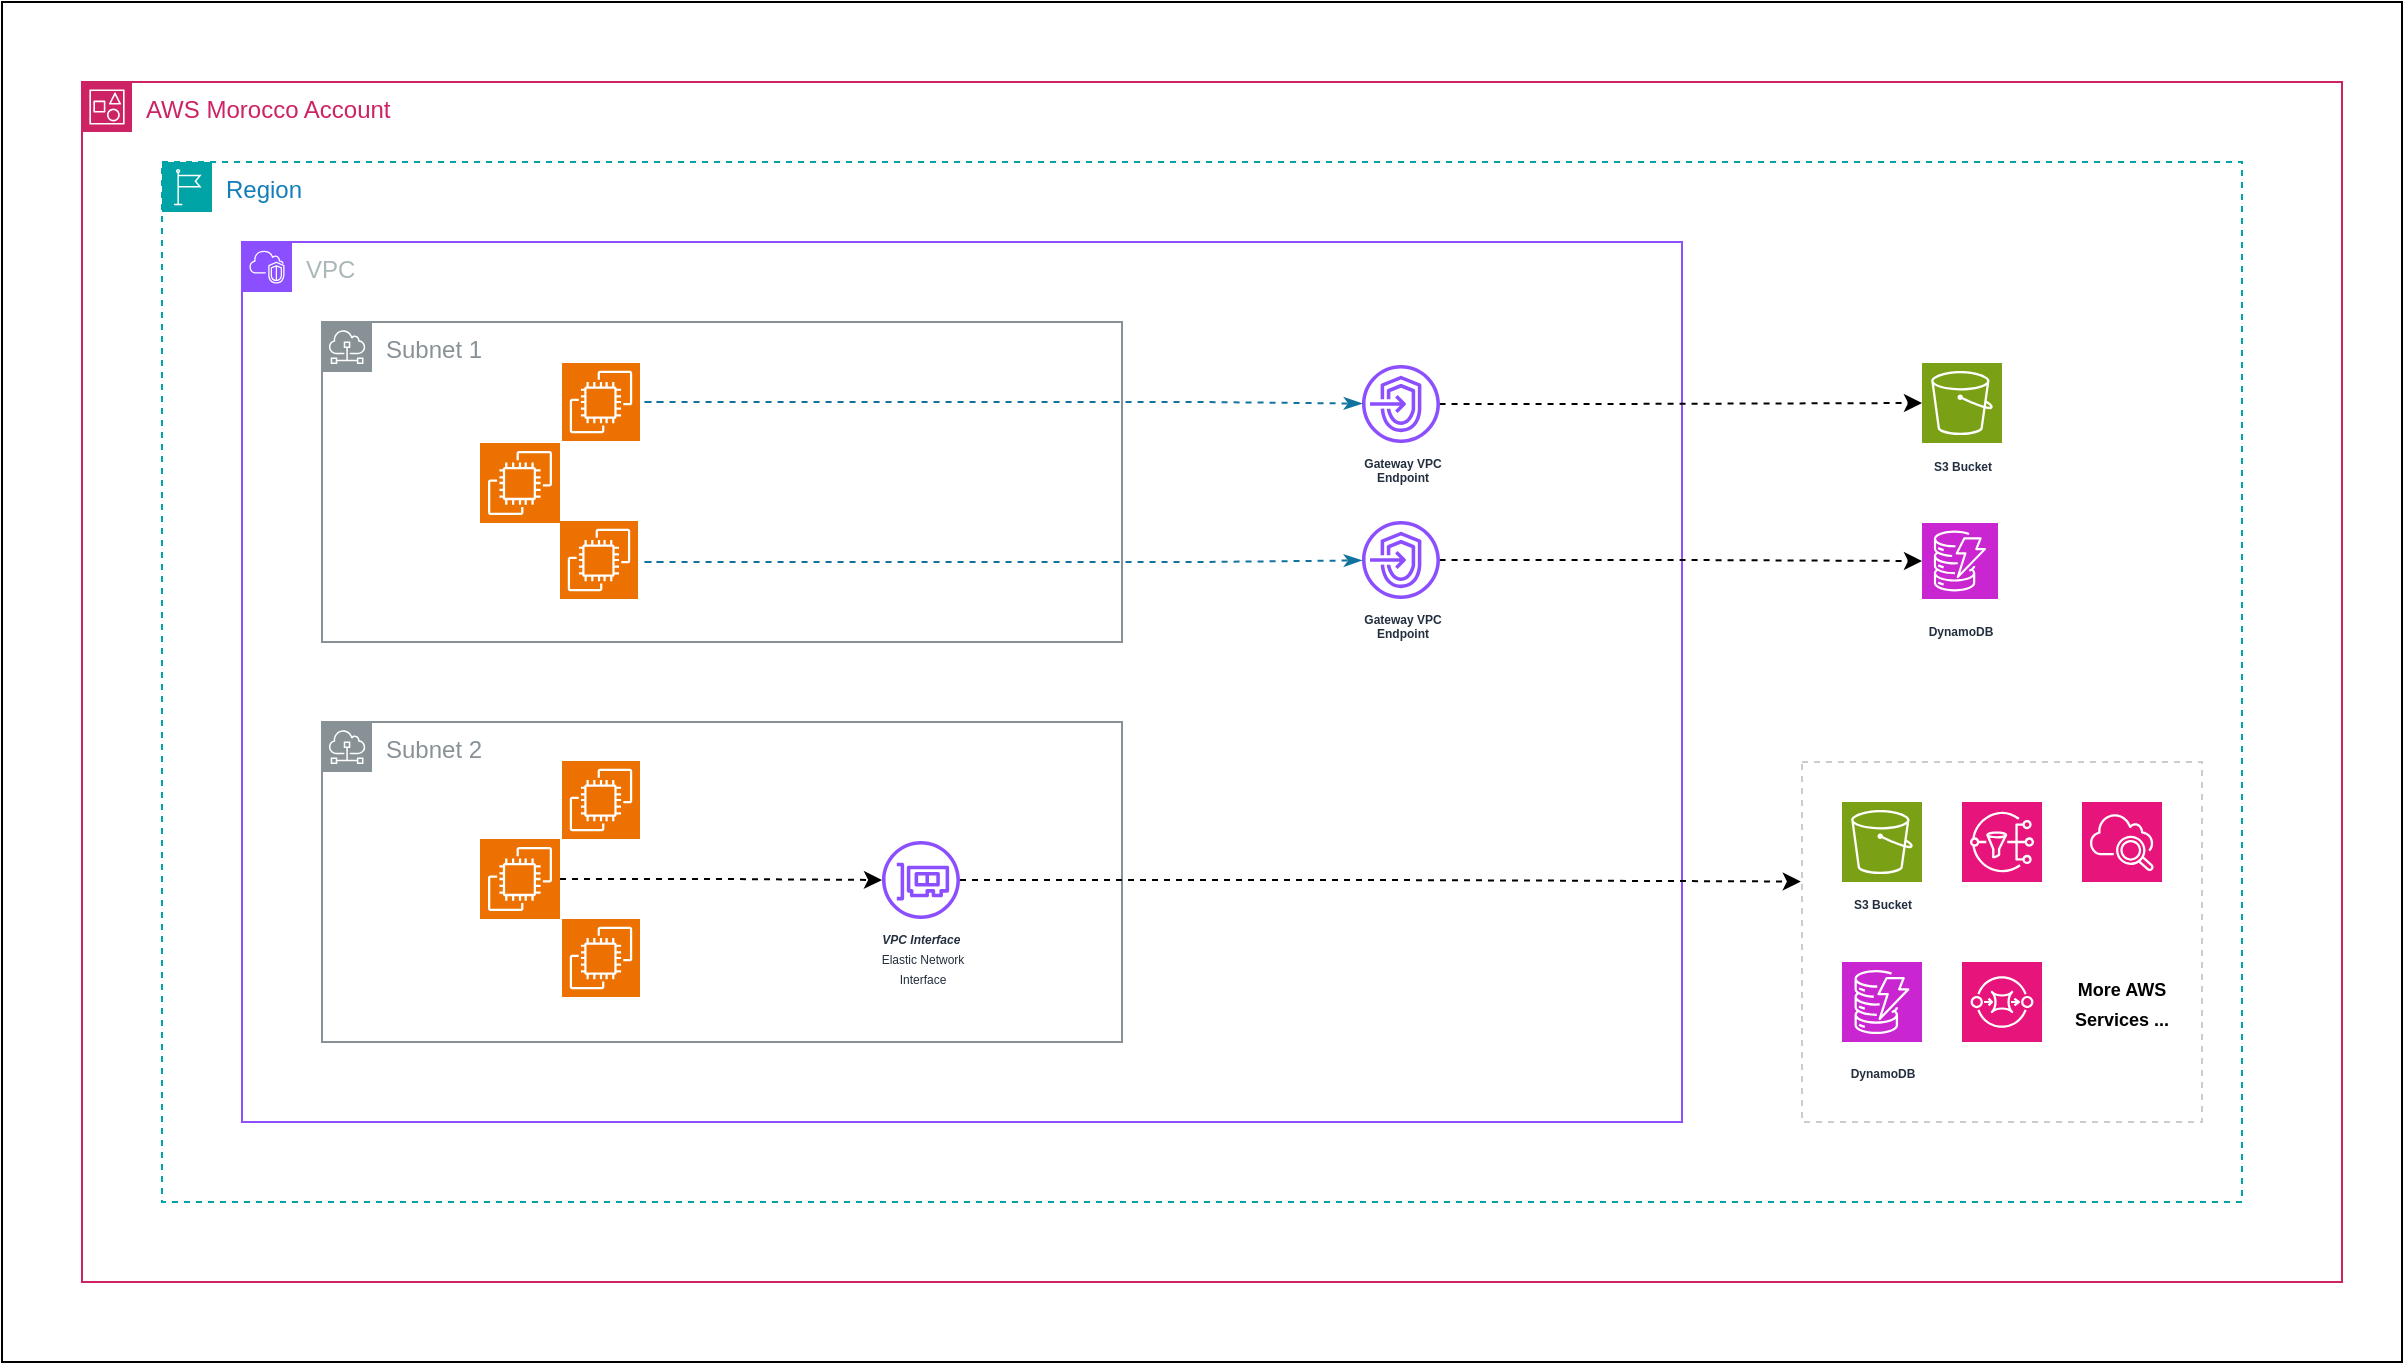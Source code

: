 <mxfile version="24.7.6" pages="4">
  <diagram id="HcZnP1PzJ4pb780_CWcu" name="VPC Endpoints">
    <mxGraphModel dx="759" dy="1110" grid="1" gridSize="10" guides="1" tooltips="1" connect="1" arrows="1" fold="1" page="1" pageScale="1" pageWidth="850" pageHeight="1100" math="0" shadow="0">
      <root>
        <mxCell id="0" />
        <mxCell id="1" parent="0" />
        <mxCell id="165Ceq_6XcHLCRyW-KY5-74" value="" style="rounded=0;whiteSpace=wrap;html=1;" vertex="1" parent="1">
          <mxGeometry x="280" y="200" width="1200" height="680" as="geometry" />
        </mxCell>
        <mxCell id="165Ceq_6XcHLCRyW-KY5-1" value="AWS Morocco Account" style="points=[[0,0],[0.25,0],[0.5,0],[0.75,0],[1,0],[1,0.25],[1,0.5],[1,0.75],[1,1],[0.75,1],[0.5,1],[0.25,1],[0,1],[0,0.75],[0,0.5],[0,0.25]];outlineConnect=0;gradientColor=none;html=1;whiteSpace=wrap;fontSize=12;fontStyle=0;container=1;pointerEvents=0;collapsible=0;recursiveResize=0;shape=mxgraph.aws4.group;grIcon=mxgraph.aws4.group_account;strokeColor=#CD2264;fillColor=none;verticalAlign=top;align=left;spacingLeft=30;fontColor=#CD2264;dashed=0;" vertex="1" parent="1">
          <mxGeometry x="320" y="240" width="1130" height="600" as="geometry" />
        </mxCell>
        <mxCell id="165Ceq_6XcHLCRyW-KY5-2" value="Region" style="points=[[0,0],[0.25,0],[0.5,0],[0.75,0],[1,0],[1,0.25],[1,0.5],[1,0.75],[1,1],[0.75,1],[0.5,1],[0.25,1],[0,1],[0,0.75],[0,0.5],[0,0.25]];outlineConnect=0;gradientColor=none;html=1;whiteSpace=wrap;fontSize=12;fontStyle=0;container=1;pointerEvents=0;collapsible=0;recursiveResize=0;shape=mxgraph.aws4.group;grIcon=mxgraph.aws4.group_region;strokeColor=#00A4A6;fillColor=none;verticalAlign=top;align=left;spacingLeft=30;fontColor=#147EBA;dashed=1;" vertex="1" parent="165Ceq_6XcHLCRyW-KY5-1">
          <mxGeometry x="40" y="40" width="1040" height="520" as="geometry" />
        </mxCell>
        <mxCell id="165Ceq_6XcHLCRyW-KY5-35" value="VPC" style="points=[[0,0],[0.25,0],[0.5,0],[0.75,0],[1,0],[1,0.25],[1,0.5],[1,0.75],[1,1],[0.75,1],[0.5,1],[0.25,1],[0,1],[0,0.75],[0,0.5],[0,0.25]];outlineConnect=0;gradientColor=none;html=1;whiteSpace=wrap;fontSize=12;fontStyle=0;container=1;pointerEvents=0;collapsible=0;recursiveResize=0;shape=mxgraph.aws4.group;grIcon=mxgraph.aws4.group_vpc2;strokeColor=#8C4FFF;fillColor=none;verticalAlign=top;align=left;spacingLeft=30;fontColor=#AAB7B8;dashed=0;" vertex="1" parent="165Ceq_6XcHLCRyW-KY5-2">
          <mxGeometry x="40" y="40" width="720" height="440" as="geometry" />
        </mxCell>
        <mxCell id="165Ceq_6XcHLCRyW-KY5-36" value="Subnet 1" style="sketch=0;outlineConnect=0;gradientColor=none;html=1;whiteSpace=wrap;fontSize=12;fontStyle=0;shape=mxgraph.aws4.group;grIcon=mxgraph.aws4.group_subnet;strokeColor=#879196;fillColor=none;verticalAlign=top;align=left;spacingLeft=30;fontColor=#879196;dashed=0;" vertex="1" parent="165Ceq_6XcHLCRyW-KY5-35">
          <mxGeometry x="40" y="40" width="400" height="160" as="geometry" />
        </mxCell>
        <mxCell id="165Ceq_6XcHLCRyW-KY5-37" value="Subnet 2" style="sketch=0;outlineConnect=0;gradientColor=none;html=1;whiteSpace=wrap;fontSize=12;fontStyle=0;shape=mxgraph.aws4.group;grIcon=mxgraph.aws4.group_subnet;strokeColor=#879196;fillColor=none;verticalAlign=top;align=left;spacingLeft=30;fontColor=#879196;dashed=0;" vertex="1" parent="165Ceq_6XcHLCRyW-KY5-35">
          <mxGeometry x="40" y="240" width="400" height="160" as="geometry" />
        </mxCell>
        <mxCell id="165Ceq_6XcHLCRyW-KY5-42" value="&lt;div style=&quot;font-size: 6px;&quot;&gt;&lt;b&gt;&lt;sup&gt;&lt;font style=&quot;font-size: 6px;&quot;&gt;&lt;i&gt;VPC Interface&lt;/i&gt;&amp;nbsp;&lt;/font&gt;&lt;/sup&gt;&lt;/b&gt;&lt;/div&gt;&lt;div style=&quot;font-size: 6px;&quot;&gt;&lt;sup&gt;&lt;font style=&quot;font-size: 6px;&quot;&gt;Elastic Network &lt;br&gt;&lt;/font&gt;&lt;/sup&gt;&lt;/div&gt;&lt;div style=&quot;font-size: 6px;&quot;&gt;&lt;sup&gt;&lt;font style=&quot;font-size: 6px;&quot;&gt;Interface&lt;/font&gt;&lt;/sup&gt;&lt;b&gt;&lt;sup&gt;&lt;font style=&quot;font-size: 6px;&quot;&gt;&lt;br&gt;&lt;/font&gt;&lt;/sup&gt;&lt;/b&gt;&lt;/div&gt;" style="sketch=0;outlineConnect=0;fontColor=#232F3E;gradientColor=none;fillColor=#8C4FFF;strokeColor=none;dashed=0;verticalLabelPosition=bottom;verticalAlign=top;align=center;html=1;fontSize=12;fontStyle=0;aspect=fixed;pointerEvents=1;shape=mxgraph.aws4.elastic_network_interface;" vertex="1" parent="165Ceq_6XcHLCRyW-KY5-35">
          <mxGeometry x="320" y="299.5" width="39" height="39" as="geometry" />
        </mxCell>
        <mxCell id="165Ceq_6XcHLCRyW-KY5-43" value="&lt;div style=&quot;font-size: 6px;&quot;&gt;&lt;b&gt;&lt;font style=&quot;font-size: 6px;&quot;&gt;Gateway VPC &lt;br&gt;&lt;/font&gt;&lt;/b&gt;&lt;/div&gt;&lt;div style=&quot;font-size: 6px;&quot;&gt;&lt;b&gt;&lt;font style=&quot;font-size: 6px;&quot;&gt;&lt;font style=&quot;font-size: 6px;&quot;&gt;Endpoint&lt;/font&gt;&lt;font style=&quot;font-size: 6px;&quot;&gt;&lt;br&gt;&lt;/font&gt;&lt;/font&gt;&lt;/b&gt;&lt;/div&gt;" style="sketch=0;outlineConnect=0;fontColor=#232F3E;gradientColor=none;fillColor=#8C4FFF;strokeColor=none;dashed=0;verticalLabelPosition=bottom;verticalAlign=top;align=center;html=1;fontSize=12;fontStyle=0;aspect=fixed;pointerEvents=1;shape=mxgraph.aws4.endpoints;" vertex="1" parent="165Ceq_6XcHLCRyW-KY5-35">
          <mxGeometry x="560" y="61.5" width="39" height="39" as="geometry" />
        </mxCell>
        <mxCell id="165Ceq_6XcHLCRyW-KY5-47" value="" style="sketch=0;points=[[0,0,0],[0.25,0,0],[0.5,0,0],[0.75,0,0],[1,0,0],[0,1,0],[0.25,1,0],[0.5,1,0],[0.75,1,0],[1,1,0],[0,0.25,0],[0,0.5,0],[0,0.75,0],[1,0.25,0],[1,0.5,0],[1,0.75,0]];outlineConnect=0;fontColor=#232F3E;fillColor=#ED7100;strokeColor=#ffffff;dashed=0;verticalLabelPosition=bottom;verticalAlign=top;align=center;html=1;fontSize=12;fontStyle=0;aspect=fixed;shape=mxgraph.aws4.resourceIcon;resIcon=mxgraph.aws4.ec2;" vertex="1" parent="165Ceq_6XcHLCRyW-KY5-35">
          <mxGeometry x="160" y="60.5" width="39" height="39" as="geometry" />
        </mxCell>
        <mxCell id="165Ceq_6XcHLCRyW-KY5-48" value="" style="sketch=0;points=[[0,0,0],[0.25,0,0],[0.5,0,0],[0.75,0,0],[1,0,0],[0,1,0],[0.25,1,0],[0.5,1,0],[0.75,1,0],[1,1,0],[0,0.25,0],[0,0.5,0],[0,0.75,0],[1,0.25,0],[1,0.5,0],[1,0.75,0]];outlineConnect=0;fontColor=#232F3E;fillColor=#ED7100;strokeColor=#ffffff;dashed=0;verticalLabelPosition=bottom;verticalAlign=top;align=center;html=1;fontSize=12;fontStyle=0;aspect=fixed;shape=mxgraph.aws4.resourceIcon;resIcon=mxgraph.aws4.ec2;" vertex="1" parent="165Ceq_6XcHLCRyW-KY5-35">
          <mxGeometry x="119" y="100.5" width="40" height="40" as="geometry" />
        </mxCell>
        <mxCell id="165Ceq_6XcHLCRyW-KY5-49" value="" style="sketch=0;points=[[0,0,0],[0.25,0,0],[0.5,0,0],[0.75,0,0],[1,0,0],[0,1,0],[0.25,1,0],[0.5,1,0],[0.75,1,0],[1,1,0],[0,0.25,0],[0,0.5,0],[0,0.75,0],[1,0.25,0],[1,0.5,0],[1,0.75,0]];outlineConnect=0;fontColor=#232F3E;fillColor=#ED7100;strokeColor=#ffffff;dashed=0;verticalLabelPosition=bottom;verticalAlign=top;align=center;html=1;fontSize=12;fontStyle=0;aspect=fixed;shape=mxgraph.aws4.resourceIcon;resIcon=mxgraph.aws4.ec2;" vertex="1" parent="165Ceq_6XcHLCRyW-KY5-35">
          <mxGeometry x="159" y="139.5" width="39" height="39" as="geometry" />
        </mxCell>
        <mxCell id="165Ceq_6XcHLCRyW-KY5-50" value="" style="endArrow=classicThin;html=1;rounded=0;dashed=1;flowAnimation=1;endFill=1;strokeColor=#10739e;fillColor=#b1ddf0;" edge="1" parent="165Ceq_6XcHLCRyW-KY5-35" target="165Ceq_6XcHLCRyW-KY5-43">
          <mxGeometry width="50" height="50" relative="1" as="geometry">
            <mxPoint x="210" y="80" as="sourcePoint" />
            <mxPoint x="560" y="61.5" as="targetPoint" />
            <Array as="points">
              <mxPoint x="200" y="80" />
              <mxPoint x="210" y="80" />
              <mxPoint x="340" y="80" />
              <mxPoint x="480" y="80" />
            </Array>
          </mxGeometry>
        </mxCell>
        <mxCell id="165Ceq_6XcHLCRyW-KY5-53" value="&lt;div style=&quot;font-size: 6px;&quot;&gt;&lt;b&gt;&lt;font style=&quot;font-size: 6px;&quot;&gt;Gateway VPC &lt;br&gt;&lt;/font&gt;&lt;/b&gt;&lt;/div&gt;&lt;div style=&quot;font-size: 6px;&quot;&gt;&lt;b&gt;&lt;font style=&quot;font-size: 6px;&quot;&gt;&lt;font style=&quot;font-size: 6px;&quot;&gt;Endpoint&lt;/font&gt;&lt;font style=&quot;font-size: 6px;&quot;&gt;&lt;br&gt;&lt;/font&gt;&lt;/font&gt;&lt;/b&gt;&lt;/div&gt;" style="sketch=0;outlineConnect=0;fontColor=#232F3E;gradientColor=none;fillColor=#8C4FFF;strokeColor=none;dashed=0;verticalLabelPosition=bottom;verticalAlign=top;align=center;html=1;fontSize=12;fontStyle=0;aspect=fixed;pointerEvents=1;shape=mxgraph.aws4.endpoints;" vertex="1" parent="165Ceq_6XcHLCRyW-KY5-35">
          <mxGeometry x="560" y="139.5" width="39" height="39" as="geometry" />
        </mxCell>
        <mxCell id="165Ceq_6XcHLCRyW-KY5-54" value="" style="endArrow=classicThin;html=1;rounded=0;dashed=1;flowAnimation=1;endFill=1;strokeColor=#10739e;fillColor=#b1ddf0;" edge="1" parent="165Ceq_6XcHLCRyW-KY5-35" target="165Ceq_6XcHLCRyW-KY5-53">
          <mxGeometry width="50" height="50" relative="1" as="geometry">
            <mxPoint x="210" y="160" as="sourcePoint" />
            <mxPoint x="560" y="120" as="targetPoint" />
            <Array as="points">
              <mxPoint x="200" y="160" />
              <mxPoint x="210" y="160" />
              <mxPoint x="340" y="160" />
              <mxPoint x="480" y="160" />
            </Array>
          </mxGeometry>
        </mxCell>
        <mxCell id="165Ceq_6XcHLCRyW-KY5-65" value="" style="sketch=0;points=[[0,0,0],[0.25,0,0],[0.5,0,0],[0.75,0,0],[1,0,0],[0,1,0],[0.25,1,0],[0.5,1,0],[0.75,1,0],[1,1,0],[0,0.25,0],[0,0.5,0],[0,0.75,0],[1,0.25,0],[1,0.5,0],[1,0.75,0]];outlineConnect=0;fontColor=#232F3E;fillColor=#ED7100;strokeColor=#ffffff;dashed=0;verticalLabelPosition=bottom;verticalAlign=top;align=center;html=1;fontSize=12;fontStyle=0;aspect=fixed;shape=mxgraph.aws4.resourceIcon;resIcon=mxgraph.aws4.ec2;" vertex="1" parent="165Ceq_6XcHLCRyW-KY5-35">
          <mxGeometry x="160" y="259.5" width="39" height="39" as="geometry" />
        </mxCell>
        <mxCell id="165Ceq_6XcHLCRyW-KY5-67" value="" style="sketch=0;points=[[0,0,0],[0.25,0,0],[0.5,0,0],[0.75,0,0],[1,0,0],[0,1,0],[0.25,1,0],[0.5,1,0],[0.75,1,0],[1,1,0],[0,0.25,0],[0,0.5,0],[0,0.75,0],[1,0.25,0],[1,0.5,0],[1,0.75,0]];outlineConnect=0;fontColor=#232F3E;fillColor=#ED7100;strokeColor=#ffffff;dashed=0;verticalLabelPosition=bottom;verticalAlign=top;align=center;html=1;fontSize=12;fontStyle=0;aspect=fixed;shape=mxgraph.aws4.resourceIcon;resIcon=mxgraph.aws4.ec2;" vertex="1" parent="165Ceq_6XcHLCRyW-KY5-35">
          <mxGeometry x="160" y="338.5" width="39" height="39" as="geometry" />
        </mxCell>
        <mxCell id="165Ceq_6XcHLCRyW-KY5-68" style="edgeStyle=orthogonalEdgeStyle;rounded=0;orthogonalLoop=1;jettySize=auto;html=1;dashed=1;" edge="1" parent="165Ceq_6XcHLCRyW-KY5-35" source="165Ceq_6XcHLCRyW-KY5-66" target="165Ceq_6XcHLCRyW-KY5-42">
          <mxGeometry relative="1" as="geometry" />
        </mxCell>
        <mxCell id="165Ceq_6XcHLCRyW-KY5-66" value="" style="sketch=0;points=[[0,0,0],[0.25,0,0],[0.5,0,0],[0.75,0,0],[1,0,0],[0,1,0],[0.25,1,0],[0.5,1,0],[0.75,1,0],[1,1,0],[0,0.25,0],[0,0.5,0],[0,0.75,0],[1,0.25,0],[1,0.5,0],[1,0.75,0]];outlineConnect=0;fontColor=#232F3E;fillColor=#ED7100;strokeColor=#ffffff;dashed=0;verticalLabelPosition=bottom;verticalAlign=top;align=center;html=1;fontSize=12;fontStyle=0;aspect=fixed;shape=mxgraph.aws4.resourceIcon;resIcon=mxgraph.aws4.ec2;" vertex="1" parent="165Ceq_6XcHLCRyW-KY5-35">
          <mxGeometry x="119" y="298.5" width="40" height="40" as="geometry" />
        </mxCell>
        <mxCell id="165Ceq_6XcHLCRyW-KY5-41" value="&lt;b&gt;&lt;font size=&quot;1&quot;&gt;&lt;sup style=&quot;font-size: 6px;&quot;&gt;S3 Bucket&lt;/sup&gt;&lt;/font&gt;&lt;/b&gt;" style="sketch=0;points=[[0,0,0],[0.25,0,0],[0.5,0,0],[0.75,0,0],[1,0,0],[0,1,0],[0.25,1,0],[0.5,1,0],[0.75,1,0],[1,1,0],[0,0.25,0],[0,0.5,0],[0,0.75,0],[1,0.25,0],[1,0.5,0],[1,0.75,0]];outlineConnect=0;fontColor=#232F3E;fillColor=#7AA116;strokeColor=#ffffff;dashed=0;verticalLabelPosition=bottom;verticalAlign=top;align=center;html=1;fontSize=12;fontStyle=0;aspect=fixed;shape=mxgraph.aws4.resourceIcon;resIcon=mxgraph.aws4.s3;" vertex="1" parent="165Ceq_6XcHLCRyW-KY5-2">
          <mxGeometry x="880" y="100.5" width="40" height="40" as="geometry" />
        </mxCell>
        <mxCell id="165Ceq_6XcHLCRyW-KY5-46" value="&lt;font style=&quot;font-size: 6px;&quot;&gt;&lt;b&gt;DynamoDB&lt;/b&gt;&lt;/font&gt;" style="sketch=0;points=[[0,0,0],[0.25,0,0],[0.5,0,0],[0.75,0,0],[1,0,0],[0,1,0],[0.25,1,0],[0.5,1,0],[0.75,1,0],[1,1,0],[0,0.25,0],[0,0.5,0],[0,0.75,0],[1,0.25,0],[1,0.5,0],[1,0.75,0]];outlineConnect=0;fontColor=#232F3E;fillColor=#C925D1;strokeColor=#ffffff;dashed=0;verticalLabelPosition=bottom;verticalAlign=top;align=center;html=1;fontSize=12;fontStyle=0;aspect=fixed;shape=mxgraph.aws4.resourceIcon;resIcon=mxgraph.aws4.dynamodb;" vertex="1" parent="165Ceq_6XcHLCRyW-KY5-2">
          <mxGeometry x="880" y="180.5" width="38" height="38" as="geometry" />
        </mxCell>
        <mxCell id="165Ceq_6XcHLCRyW-KY5-51" style="edgeStyle=orthogonalEdgeStyle;rounded=0;orthogonalLoop=1;jettySize=auto;html=1;entryX=0;entryY=0.5;entryDx=0;entryDy=0;entryPerimeter=0;dashed=1;flowAnimation=1;" edge="1" parent="165Ceq_6XcHLCRyW-KY5-2" source="165Ceq_6XcHLCRyW-KY5-43" target="165Ceq_6XcHLCRyW-KY5-41">
          <mxGeometry relative="1" as="geometry">
            <Array as="points">
              <mxPoint x="720" y="121" />
              <mxPoint x="880" y="120" />
            </Array>
          </mxGeometry>
        </mxCell>
        <mxCell id="165Ceq_6XcHLCRyW-KY5-55" style="edgeStyle=orthogonalEdgeStyle;rounded=0;orthogonalLoop=1;jettySize=auto;html=1;entryX=0;entryY=0.5;entryDx=0;entryDy=0;entryPerimeter=0;dashed=1;flowAnimation=1;" edge="1" parent="165Ceq_6XcHLCRyW-KY5-2" source="165Ceq_6XcHLCRyW-KY5-53" target="165Ceq_6XcHLCRyW-KY5-46">
          <mxGeometry relative="1" as="geometry" />
        </mxCell>
        <mxCell id="165Ceq_6XcHLCRyW-KY5-56" value="&lt;b&gt;&lt;font size=&quot;1&quot;&gt;&lt;sup style=&quot;font-size: 6px;&quot;&gt;S3 Bucket&lt;/sup&gt;&lt;/font&gt;&lt;/b&gt;" style="sketch=0;points=[[0,0,0],[0.25,0,0],[0.5,0,0],[0.75,0,0],[1,0,0],[0,1,0],[0.25,1,0],[0.5,1,0],[0.75,1,0],[1,1,0],[0,0.25,0],[0,0.5,0],[0,0.75,0],[1,0.25,0],[1,0.5,0],[1,0.75,0]];outlineConnect=0;fontColor=#232F3E;fillColor=#7AA116;strokeColor=#ffffff;dashed=0;verticalLabelPosition=bottom;verticalAlign=top;align=center;html=1;fontSize=12;fontStyle=0;aspect=fixed;shape=mxgraph.aws4.resourceIcon;resIcon=mxgraph.aws4.s3;" vertex="1" parent="165Ceq_6XcHLCRyW-KY5-2">
          <mxGeometry x="840" y="320" width="40" height="40" as="geometry" />
        </mxCell>
        <mxCell id="165Ceq_6XcHLCRyW-KY5-57" value="&lt;font style=&quot;font-size: 6px;&quot;&gt;&lt;b&gt;DynamoDB&lt;/b&gt;&lt;/font&gt;" style="sketch=0;points=[[0,0,0],[0.25,0,0],[0.5,0,0],[0.75,0,0],[1,0,0],[0,1,0],[0.25,1,0],[0.5,1,0],[0.75,1,0],[1,1,0],[0,0.25,0],[0,0.5,0],[0,0.75,0],[1,0.25,0],[1,0.5,0],[1,0.75,0]];outlineConnect=0;fontColor=#232F3E;fillColor=#C925D1;strokeColor=#ffffff;dashed=0;verticalLabelPosition=bottom;verticalAlign=top;align=center;html=1;fontSize=12;fontStyle=0;aspect=fixed;shape=mxgraph.aws4.resourceIcon;resIcon=mxgraph.aws4.dynamodb;" vertex="1" parent="165Ceq_6XcHLCRyW-KY5-2">
          <mxGeometry x="840" y="400" width="40" height="40" as="geometry" />
        </mxCell>
        <mxCell id="165Ceq_6XcHLCRyW-KY5-58" value="" style="sketch=0;points=[[0,0,0],[0.25,0,0],[0.5,0,0],[0.75,0,0],[1,0,0],[0,1,0],[0.25,1,0],[0.5,1,0],[0.75,1,0],[1,1,0],[0,0.25,0],[0,0.5,0],[0,0.75,0],[1,0.25,0],[1,0.5,0],[1,0.75,0]];outlineConnect=0;fontColor=#232F3E;fillColor=#E7157B;strokeColor=#ffffff;dashed=0;verticalLabelPosition=bottom;verticalAlign=top;align=center;html=1;fontSize=12;fontStyle=0;aspect=fixed;shape=mxgraph.aws4.resourceIcon;resIcon=mxgraph.aws4.sns;" vertex="1" parent="165Ceq_6XcHLCRyW-KY5-2">
          <mxGeometry x="900" y="320" width="40" height="40" as="geometry" />
        </mxCell>
        <mxCell id="165Ceq_6XcHLCRyW-KY5-59" value="" style="sketch=0;points=[[0,0,0],[0.25,0,0],[0.5,0,0],[0.75,0,0],[1,0,0],[0,1,0],[0.25,1,0],[0.5,1,0],[0.75,1,0],[1,1,0],[0,0.25,0],[0,0.5,0],[0,0.75,0],[1,0.25,0],[1,0.5,0],[1,0.75,0]];outlineConnect=0;fontColor=#232F3E;fillColor=#E7157B;strokeColor=#ffffff;dashed=0;verticalLabelPosition=bottom;verticalAlign=top;align=center;html=1;fontSize=12;fontStyle=0;aspect=fixed;shape=mxgraph.aws4.resourceIcon;resIcon=mxgraph.aws4.sqs;" vertex="1" parent="165Ceq_6XcHLCRyW-KY5-2">
          <mxGeometry x="900" y="400" width="40" height="40" as="geometry" />
        </mxCell>
        <mxCell id="165Ceq_6XcHLCRyW-KY5-60" value="" style="sketch=0;points=[[0,0,0],[0.25,0,0],[0.5,0,0],[0.75,0,0],[1,0,0],[0,1,0],[0.25,1,0],[0.5,1,0],[0.75,1,0],[1,1,0],[0,0.25,0],[0,0.5,0],[0,0.75,0],[1,0.25,0],[1,0.5,0],[1,0.75,0]];points=[[0,0,0],[0.25,0,0],[0.5,0,0],[0.75,0,0],[1,0,0],[0,1,0],[0.25,1,0],[0.5,1,0],[0.75,1,0],[1,1,0],[0,0.25,0],[0,0.5,0],[0,0.75,0],[1,0.25,0],[1,0.5,0],[1,0.75,0]];outlineConnect=0;fontColor=#232F3E;fillColor=#E7157B;strokeColor=#ffffff;dashed=0;verticalLabelPosition=bottom;verticalAlign=top;align=center;html=1;fontSize=12;fontStyle=0;aspect=fixed;shape=mxgraph.aws4.resourceIcon;resIcon=mxgraph.aws4.cloudwatch_2;" vertex="1" parent="165Ceq_6XcHLCRyW-KY5-2">
          <mxGeometry x="960" y="320" width="40" height="40" as="geometry" />
        </mxCell>
        <mxCell id="165Ceq_6XcHLCRyW-KY5-61" value="&lt;b&gt;&lt;font style=&quot;font-size: 9px;&quot;&gt;More AWS Services ...&lt;/font&gt;&lt;/b&gt;" style="text;html=1;align=center;verticalAlign=middle;whiteSpace=wrap;rounded=0;" vertex="1" parent="165Ceq_6XcHLCRyW-KY5-2">
          <mxGeometry x="950" y="405" width="60" height="30" as="geometry" />
        </mxCell>
        <mxCell id="165Ceq_6XcHLCRyW-KY5-70" value="" style="rounded=0;whiteSpace=wrap;html=1;fillColor=none;opacity=20;dashed=1;" vertex="1" parent="165Ceq_6XcHLCRyW-KY5-2">
          <mxGeometry x="820" y="300" width="200" height="180" as="geometry" />
        </mxCell>
        <mxCell id="165Ceq_6XcHLCRyW-KY5-73" style="edgeStyle=orthogonalEdgeStyle;rounded=0;orthogonalLoop=1;jettySize=auto;html=1;entryX=-0.003;entryY=0.332;entryDx=0;entryDy=0;entryPerimeter=0;dashed=1;" edge="1" parent="165Ceq_6XcHLCRyW-KY5-2" source="165Ceq_6XcHLCRyW-KY5-42" target="165Ceq_6XcHLCRyW-KY5-70">
          <mxGeometry relative="1" as="geometry" />
        </mxCell>
      </root>
    </mxGraphModel>
  </diagram>
  <diagram id="4Pcvn4dTxhlnLWysoOBe" name="Gateway Endpoints">
    <mxGraphModel dx="2310" dy="1399" grid="1" gridSize="10" guides="1" tooltips="1" connect="1" arrows="1" fold="1" page="1" pageScale="1" pageWidth="850" pageHeight="1100" math="0" shadow="0">
      <root>
        <mxCell id="0" />
        <mxCell id="1" parent="0" />
        <mxCell id="WEhvkRuG5EVSWCtm5pgU-1" value="" style="rounded=0;whiteSpace=wrap;html=1;" vertex="1" parent="1">
          <mxGeometry x="280" y="200" width="1200" height="680" as="geometry" />
        </mxCell>
        <mxCell id="WEhvkRuG5EVSWCtm5pgU-2" value="AWS Morocco Account" style="points=[[0,0],[0.25,0],[0.5,0],[0.75,0],[1,0],[1,0.25],[1,0.5],[1,0.75],[1,1],[0.75,1],[0.5,1],[0.25,1],[0,1],[0,0.75],[0,0.5],[0,0.25]];outlineConnect=0;gradientColor=none;html=1;whiteSpace=wrap;fontSize=12;fontStyle=0;container=1;pointerEvents=0;collapsible=0;recursiveResize=0;shape=mxgraph.aws4.group;grIcon=mxgraph.aws4.group_account;strokeColor=#CD2264;fillColor=none;verticalAlign=top;align=left;spacingLeft=30;fontColor=#CD2264;dashed=0;" vertex="1" parent="1">
          <mxGeometry x="320" y="240" width="1130" height="600" as="geometry" />
        </mxCell>
        <mxCell id="WEhvkRuG5EVSWCtm5pgU-3" value="Region" style="points=[[0,0],[0.25,0],[0.5,0],[0.75,0],[1,0],[1,0.25],[1,0.5],[1,0.75],[1,1],[0.75,1],[0.5,1],[0.25,1],[0,1],[0,0.75],[0,0.5],[0,0.25]];outlineConnect=0;gradientColor=none;html=1;whiteSpace=wrap;fontSize=12;fontStyle=0;container=1;pointerEvents=0;collapsible=0;recursiveResize=0;shape=mxgraph.aws4.group;grIcon=mxgraph.aws4.group_region;strokeColor=#00A4A6;fillColor=none;verticalAlign=top;align=left;spacingLeft=30;fontColor=#147EBA;dashed=1;" vertex="1" parent="WEhvkRuG5EVSWCtm5pgU-2">
          <mxGeometry x="40" y="40" width="1040" height="520" as="geometry" />
        </mxCell>
        <mxCell id="WEhvkRuG5EVSWCtm5pgU-4" value="VPC" style="points=[[0,0],[0.25,0],[0.5,0],[0.75,0],[1,0],[1,0.25],[1,0.5],[1,0.75],[1,1],[0.75,1],[0.5,1],[0.25,1],[0,1],[0,0.75],[0,0.5],[0,0.25]];outlineConnect=0;gradientColor=none;html=1;whiteSpace=wrap;fontSize=12;fontStyle=0;container=1;pointerEvents=0;collapsible=0;recursiveResize=0;shape=mxgraph.aws4.group;grIcon=mxgraph.aws4.group_vpc2;strokeColor=#8C4FFF;fillColor=none;verticalAlign=top;align=left;spacingLeft=30;fontColor=#AAB7B8;dashed=0;" vertex="1" parent="WEhvkRuG5EVSWCtm5pgU-3">
          <mxGeometry x="40" y="40" width="720" height="440" as="geometry" />
        </mxCell>
        <mxCell id="WEhvkRuG5EVSWCtm5pgU-5" value="Subnet 1" style="sketch=0;outlineConnect=0;gradientColor=none;html=1;whiteSpace=wrap;fontSize=12;fontStyle=0;shape=mxgraph.aws4.group;grIcon=mxgraph.aws4.group_subnet;strokeColor=#879196;fillColor=none;verticalAlign=top;align=left;spacingLeft=30;fontColor=#879196;dashed=0;" vertex="1" parent="WEhvkRuG5EVSWCtm5pgU-4">
          <mxGeometry x="40" y="40" width="400" height="160" as="geometry" />
        </mxCell>
        <mxCell id="WEhvkRuG5EVSWCtm5pgU-8" value="&lt;div style=&quot;font-size: 6px;&quot;&gt;&lt;b&gt;&lt;font style=&quot;font-size: 6px;&quot;&gt;Gateway VPC &lt;br&gt;&lt;/font&gt;&lt;/b&gt;&lt;/div&gt;&lt;div style=&quot;font-size: 6px;&quot;&gt;&lt;b&gt;&lt;font style=&quot;font-size: 6px;&quot;&gt;&lt;font style=&quot;font-size: 6px;&quot;&gt;Endpoint&lt;/font&gt;&lt;font style=&quot;font-size: 6px;&quot;&gt;&lt;br&gt;&lt;/font&gt;&lt;/font&gt;&lt;/b&gt;&lt;/div&gt;" style="sketch=0;outlineConnect=0;fontColor=#232F3E;gradientColor=none;fillColor=#8C4FFF;strokeColor=none;dashed=0;verticalLabelPosition=bottom;verticalAlign=top;align=center;html=1;fontSize=12;fontStyle=0;aspect=fixed;pointerEvents=1;shape=mxgraph.aws4.endpoints;" vertex="1" parent="WEhvkRuG5EVSWCtm5pgU-4">
          <mxGeometry x="560" y="100.5" width="39" height="39" as="geometry" />
        </mxCell>
        <mxCell id="WEhvkRuG5EVSWCtm5pgU-9" value="" style="sketch=0;points=[[0,0,0],[0.25,0,0],[0.5,0,0],[0.75,0,0],[1,0,0],[0,1,0],[0.25,1,0],[0.5,1,0],[0.75,1,0],[1,1,0],[0,0.25,0],[0,0.5,0],[0,0.75,0],[1,0.25,0],[1,0.5,0],[1,0.75,0]];outlineConnect=0;fontColor=#232F3E;fillColor=#ED7100;strokeColor=#ffffff;dashed=0;verticalLabelPosition=bottom;verticalAlign=top;align=center;html=1;fontSize=12;fontStyle=0;aspect=fixed;shape=mxgraph.aws4.resourceIcon;resIcon=mxgraph.aws4.ec2;" vertex="1" parent="WEhvkRuG5EVSWCtm5pgU-4">
          <mxGeometry x="160" y="100" width="39" height="39" as="geometry" />
        </mxCell>
        <mxCell id="WEhvkRuG5EVSWCtm5pgU-11" value="" style="sketch=0;points=[[0,0,0],[0.25,0,0],[0.5,0,0],[0.75,0,0],[1,0,0],[0,1,0],[0.25,1,0],[0.5,1,0],[0.75,1,0],[1,1,0],[0,0.25,0],[0,0.5,0],[0,0.75,0],[1,0.25,0],[1,0.5,0],[1,0.75,0]];outlineConnect=0;fontColor=#232F3E;fillColor=#ED7100;strokeColor=#ffffff;dashed=0;verticalLabelPosition=bottom;verticalAlign=top;align=center;html=1;fontSize=12;fontStyle=0;aspect=fixed;shape=mxgraph.aws4.resourceIcon;resIcon=mxgraph.aws4.ec2;" vertex="1" parent="WEhvkRuG5EVSWCtm5pgU-4">
          <mxGeometry x="160" y="280.5" width="39" height="39" as="geometry" />
        </mxCell>
        <mxCell id="WEhvkRuG5EVSWCtm5pgU-12" value="" style="endArrow=classicThin;html=1;rounded=0;dashed=1;flowAnimation=1;endFill=1;strokeColor=#10739e;fillColor=#b1ddf0;" edge="1" parent="WEhvkRuG5EVSWCtm5pgU-4">
          <mxGeometry width="50" height="50" relative="1" as="geometry">
            <mxPoint x="209" y="119" as="sourcePoint" />
            <mxPoint x="559" y="119.804" as="targetPoint" />
            <Array as="points">
              <mxPoint x="199" y="119" />
              <mxPoint x="209" y="119" />
              <mxPoint x="339" y="119" />
              <mxPoint x="479" y="119" />
            </Array>
          </mxGeometry>
        </mxCell>
        <mxCell id="WEhvkRuG5EVSWCtm5pgU-13" value="&lt;div style=&quot;font-size: 6px;&quot;&gt;&lt;b&gt;&lt;font style=&quot;font-size: 6px;&quot;&gt;Gateway VPC &lt;br&gt;&lt;/font&gt;&lt;/b&gt;&lt;/div&gt;&lt;div style=&quot;font-size: 6px;&quot;&gt;&lt;b&gt;&lt;font style=&quot;font-size: 6px;&quot;&gt;&lt;font style=&quot;font-size: 6px;&quot;&gt;Endpoint&lt;/font&gt;&lt;font style=&quot;font-size: 6px;&quot;&gt;&lt;br&gt;&lt;/font&gt;&lt;/font&gt;&lt;/b&gt;&lt;/div&gt;" style="sketch=0;outlineConnect=0;fontColor=#232F3E;gradientColor=none;fillColor=#8C4FFF;strokeColor=none;dashed=0;verticalLabelPosition=bottom;verticalAlign=top;align=center;html=1;fontSize=12;fontStyle=0;aspect=fixed;pointerEvents=1;shape=mxgraph.aws4.endpoints;" vertex="1" parent="WEhvkRuG5EVSWCtm5pgU-4">
          <mxGeometry x="560" y="280.5" width="39" height="39" as="geometry" />
        </mxCell>
        <mxCell id="WEhvkRuG5EVSWCtm5pgU-14" value="" style="endArrow=classicThin;html=1;rounded=0;dashed=1;flowAnimation=1;endFill=1;strokeColor=#10739e;fillColor=#b1ddf0;" edge="1" parent="WEhvkRuG5EVSWCtm5pgU-4" target="WEhvkRuG5EVSWCtm5pgU-13">
          <mxGeometry width="50" height="50" relative="1" as="geometry">
            <mxPoint x="210" y="301" as="sourcePoint" />
            <mxPoint x="560" y="261" as="targetPoint" />
            <Array as="points">
              <mxPoint x="200" y="301" />
              <mxPoint x="210" y="301" />
              <mxPoint x="340" y="301" />
              <mxPoint x="480" y="301" />
            </Array>
          </mxGeometry>
        </mxCell>
        <mxCell id="UzsjGgI-QkeKQyCokLh3-1" value="Subnet 1" style="sketch=0;outlineConnect=0;gradientColor=none;html=1;whiteSpace=wrap;fontSize=12;fontStyle=0;shape=mxgraph.aws4.group;grIcon=mxgraph.aws4.group_subnet;strokeColor=#879196;fillColor=none;verticalAlign=top;align=left;spacingLeft=30;fontColor=#879196;dashed=0;" vertex="1" parent="WEhvkRuG5EVSWCtm5pgU-4">
          <mxGeometry x="40" y="220" width="400" height="160" as="geometry" />
        </mxCell>
        <mxCell id="WEhvkRuG5EVSWCtm5pgU-19" value="&lt;b&gt;&lt;font size=&quot;1&quot;&gt;&lt;sup style=&quot;font-size: 6px;&quot;&gt;S3 Bucket&lt;/sup&gt;&lt;/font&gt;&lt;/b&gt;" style="sketch=0;points=[[0,0,0],[0.25,0,0],[0.5,0,0],[0.75,0,0],[1,0,0],[0,1,0],[0.25,1,0],[0.5,1,0],[0.75,1,0],[1,1,0],[0,0.25,0],[0,0.5,0],[0,0.75,0],[1,0.25,0],[1,0.5,0],[1,0.75,0]];outlineConnect=0;fontColor=#232F3E;fillColor=#7AA116;strokeColor=#ffffff;dashed=0;verticalLabelPosition=bottom;verticalAlign=top;align=center;html=1;fontSize=12;fontStyle=0;aspect=fixed;shape=mxgraph.aws4.resourceIcon;resIcon=mxgraph.aws4.s3;" vertex="1" parent="WEhvkRuG5EVSWCtm5pgU-3">
          <mxGeometry x="880" y="140.5" width="40" height="40" as="geometry" />
        </mxCell>
        <mxCell id="WEhvkRuG5EVSWCtm5pgU-20" value="&lt;font style=&quot;font-size: 6px;&quot;&gt;&lt;b&gt;DynamoDB&lt;/b&gt;&lt;/font&gt;" style="sketch=0;points=[[0,0,0],[0.25,0,0],[0.5,0,0],[0.75,0,0],[1,0,0],[0,1,0],[0.25,1,0],[0.5,1,0],[0.75,1,0],[1,1,0],[0,0.25,0],[0,0.5,0],[0,0.75,0],[1,0.25,0],[1,0.5,0],[1,0.75,0]];outlineConnect=0;fontColor=#232F3E;fillColor=#C925D1;strokeColor=#ffffff;dashed=0;verticalLabelPosition=bottom;verticalAlign=top;align=center;html=1;fontSize=12;fontStyle=0;aspect=fixed;shape=mxgraph.aws4.resourceIcon;resIcon=mxgraph.aws4.dynamodb;" vertex="1" parent="WEhvkRuG5EVSWCtm5pgU-3">
          <mxGeometry x="880" y="320.5" width="38" height="38" as="geometry" />
        </mxCell>
        <mxCell id="WEhvkRuG5EVSWCtm5pgU-21" style="edgeStyle=orthogonalEdgeStyle;rounded=0;orthogonalLoop=1;jettySize=auto;html=1;entryX=0;entryY=0.5;entryDx=0;entryDy=0;entryPerimeter=0;dashed=1;flowAnimation=1;" edge="1" parent="WEhvkRuG5EVSWCtm5pgU-3" source="WEhvkRuG5EVSWCtm5pgU-8" target="WEhvkRuG5EVSWCtm5pgU-19">
          <mxGeometry relative="1" as="geometry">
            <Array as="points">
              <mxPoint x="880" y="160" />
            </Array>
          </mxGeometry>
        </mxCell>
        <mxCell id="WEhvkRuG5EVSWCtm5pgU-22" style="edgeStyle=orthogonalEdgeStyle;rounded=0;orthogonalLoop=1;jettySize=auto;html=1;entryX=0;entryY=0.5;entryDx=0;entryDy=0;entryPerimeter=0;dashed=1;flowAnimation=1;" edge="1" parent="WEhvkRuG5EVSWCtm5pgU-3" source="WEhvkRuG5EVSWCtm5pgU-13" target="WEhvkRuG5EVSWCtm5pgU-20">
          <mxGeometry relative="1" as="geometry" />
        </mxCell>
      </root>
    </mxGraphModel>
  </diagram>
  <diagram id="tKaMYhSnZxLUrcIvVwNq" name="Interface Endpoints">
    <mxGraphModel dx="1101" dy="1609" grid="1" gridSize="10" guides="1" tooltips="1" connect="1" arrows="1" fold="1" page="1" pageScale="1" pageWidth="850" pageHeight="1100" math="0" shadow="0">
      <root>
        <mxCell id="0" />
        <mxCell id="1" parent="0" />
        <mxCell id="TA4HtBZvQY-seGKqt2xj-1" value="" style="rounded=0;whiteSpace=wrap;html=1;" vertex="1" parent="1">
          <mxGeometry x="280" y="200" width="1200" height="680" as="geometry" />
        </mxCell>
        <mxCell id="TA4HtBZvQY-seGKqt2xj-2" value="AWS Morocco Account" style="points=[[0,0],[0.25,0],[0.5,0],[0.75,0],[1,0],[1,0.25],[1,0.5],[1,0.75],[1,1],[0.75,1],[0.5,1],[0.25,1],[0,1],[0,0.75],[0,0.5],[0,0.25]];outlineConnect=0;gradientColor=none;html=1;whiteSpace=wrap;fontSize=12;fontStyle=0;container=1;pointerEvents=0;collapsible=0;recursiveResize=0;shape=mxgraph.aws4.group;grIcon=mxgraph.aws4.group_account;strokeColor=#CD2264;fillColor=none;verticalAlign=top;align=left;spacingLeft=30;fontColor=#CD2264;dashed=0;" vertex="1" parent="1">
          <mxGeometry x="320" y="240" width="1130" height="600" as="geometry" />
        </mxCell>
        <mxCell id="TA4HtBZvQY-seGKqt2xj-3" value="Region" style="points=[[0,0],[0.25,0],[0.5,0],[0.75,0],[1,0],[1,0.25],[1,0.5],[1,0.75],[1,1],[0.75,1],[0.5,1],[0.25,1],[0,1],[0,0.75],[0,0.5],[0,0.25]];outlineConnect=0;gradientColor=none;html=1;whiteSpace=wrap;fontSize=12;fontStyle=0;container=1;pointerEvents=0;collapsible=0;recursiveResize=0;shape=mxgraph.aws4.group;grIcon=mxgraph.aws4.group_region;strokeColor=#00A4A6;fillColor=none;verticalAlign=top;align=left;spacingLeft=30;fontColor=#147EBA;dashed=1;" vertex="1" parent="TA4HtBZvQY-seGKqt2xj-2">
          <mxGeometry x="40" y="40" width="1040" height="520" as="geometry" />
        </mxCell>
        <mxCell id="TA4HtBZvQY-seGKqt2xj-4" value="VPC" style="points=[[0,0],[0.25,0],[0.5,0],[0.75,0],[1,0],[1,0.25],[1,0.5],[1,0.75],[1,1],[0.75,1],[0.5,1],[0.25,1],[0,1],[0,0.75],[0,0.5],[0,0.25]];outlineConnect=0;gradientColor=none;html=1;whiteSpace=wrap;fontSize=12;fontStyle=0;container=1;pointerEvents=0;collapsible=0;recursiveResize=0;shape=mxgraph.aws4.group;grIcon=mxgraph.aws4.group_vpc2;strokeColor=#8C4FFF;fillColor=none;verticalAlign=top;align=left;spacingLeft=30;fontColor=#AAB7B8;dashed=0;" vertex="1" parent="TA4HtBZvQY-seGKqt2xj-3">
          <mxGeometry x="40" y="40" width="720" height="440" as="geometry" />
        </mxCell>
        <mxCell id="TA4HtBZvQY-seGKqt2xj-5" value="Subnet 1" style="sketch=0;outlineConnect=0;gradientColor=none;html=1;whiteSpace=wrap;fontSize=12;fontStyle=0;shape=mxgraph.aws4.group;grIcon=mxgraph.aws4.group_subnet;strokeColor=#879196;fillColor=none;verticalAlign=top;align=left;spacingLeft=30;fontColor=#879196;dashed=0;" vertex="1" parent="TA4HtBZvQY-seGKqt2xj-4">
          <mxGeometry x="40" y="40" width="400" height="160" as="geometry" />
        </mxCell>
        <mxCell id="TA4HtBZvQY-seGKqt2xj-6" value="Subnet 2" style="sketch=0;outlineConnect=0;gradientColor=none;html=1;whiteSpace=wrap;fontSize=12;fontStyle=0;shape=mxgraph.aws4.group;grIcon=mxgraph.aws4.group_subnet;strokeColor=#879196;fillColor=none;verticalAlign=top;align=left;spacingLeft=30;fontColor=#879196;dashed=0;" vertex="1" parent="TA4HtBZvQY-seGKqt2xj-4">
          <mxGeometry x="40" y="240" width="400" height="160" as="geometry" />
        </mxCell>
        <mxCell id="TA4HtBZvQY-seGKqt2xj-7" value="&lt;div style=&quot;font-size: 11px;&quot;&gt;&lt;font style=&quot;font-size: 11px;&quot;&gt;&lt;b&gt;&lt;sup&gt;&lt;font style=&quot;font-size: 11px;&quot;&gt;&lt;i&gt;VPC Interface&lt;/i&gt;&amp;nbsp;&lt;/font&gt;&lt;/sup&gt;&lt;/b&gt;&lt;/font&gt;&lt;/div&gt;&lt;div style=&quot;font-size: 11px;&quot;&gt;&lt;font style=&quot;font-size: 11px;&quot;&gt;&lt;sup&gt;&lt;font style=&quot;font-size: 11px;&quot;&gt;Elastic Network &lt;br&gt;&lt;/font&gt;&lt;/sup&gt;&lt;/font&gt;&lt;/div&gt;&lt;div style=&quot;font-size: 11px;&quot;&gt;&lt;font style=&quot;font-size: 11px;&quot;&gt;&lt;sup&gt;&lt;font style=&quot;font-size: 11px;&quot;&gt;Interface&lt;/font&gt;&lt;/sup&gt;&lt;b&gt;&lt;sup&gt;&lt;font style=&quot;font-size: 11px;&quot;&gt;&lt;br&gt;&lt;/font&gt;&lt;/sup&gt;&lt;/b&gt;&lt;/font&gt;&lt;/div&gt;" style="sketch=0;outlineConnect=0;fontColor=#232F3E;gradientColor=none;fillColor=#8C4FFF;strokeColor=none;dashed=0;verticalLabelPosition=bottom;verticalAlign=top;align=center;html=1;fontSize=12;fontStyle=0;aspect=fixed;pointerEvents=1;shape=mxgraph.aws4.elastic_network_interface;" vertex="1" parent="TA4HtBZvQY-seGKqt2xj-4">
          <mxGeometry x="320" y="299.5" width="39" height="39" as="geometry" />
        </mxCell>
        <mxCell id="TA4HtBZvQY-seGKqt2xj-15" value="" style="sketch=0;points=[[0,0,0],[0.25,0,0],[0.5,0,0],[0.75,0,0],[1,0,0],[0,1,0],[0.25,1,0],[0.5,1,0],[0.75,1,0],[1,1,0],[0,0.25,0],[0,0.5,0],[0,0.75,0],[1,0.25,0],[1,0.5,0],[1,0.75,0]];outlineConnect=0;fontColor=#232F3E;fillColor=#ED7100;strokeColor=#ffffff;dashed=0;verticalLabelPosition=bottom;verticalAlign=top;align=center;html=1;fontSize=12;fontStyle=0;aspect=fixed;shape=mxgraph.aws4.resourceIcon;resIcon=mxgraph.aws4.ec2;" vertex="1" parent="TA4HtBZvQY-seGKqt2xj-4">
          <mxGeometry x="119" y="100.5" width="39" height="39" as="geometry" />
        </mxCell>
        <mxCell id="P6LWH-uLQ87MdggzTTBS-2" style="edgeStyle=orthogonalEdgeStyle;rounded=0;orthogonalLoop=1;jettySize=auto;html=1;dashed=1;" edge="1" parent="TA4HtBZvQY-seGKqt2xj-4" source="TA4HtBZvQY-seGKqt2xj-16" target="P6LWH-uLQ87MdggzTTBS-1">
          <mxGeometry relative="1" as="geometry" />
        </mxCell>
        <mxCell id="TA4HtBZvQY-seGKqt2xj-16" value="" style="sketch=0;points=[[0,0,0],[0.25,0,0],[0.5,0,0],[0.75,0,0],[1,0,0],[0,1,0],[0.25,1,0],[0.5,1,0],[0.75,1,0],[1,1,0],[0,0.25,0],[0,0.5,0],[0,0.75,0],[1,0.25,0],[1,0.5,0],[1,0.75,0]];outlineConnect=0;fontColor=#232F3E;fillColor=#ED7100;strokeColor=#ffffff;dashed=0;verticalLabelPosition=bottom;verticalAlign=top;align=center;html=1;fontSize=12;fontStyle=0;aspect=fixed;shape=mxgraph.aws4.resourceIcon;resIcon=mxgraph.aws4.ec2;" vertex="1" parent="TA4HtBZvQY-seGKqt2xj-4">
          <mxGeometry x="180" y="100.5" width="39" height="39" as="geometry" />
        </mxCell>
        <mxCell id="TA4HtBZvQY-seGKqt2xj-17" style="edgeStyle=orthogonalEdgeStyle;rounded=0;orthogonalLoop=1;jettySize=auto;html=1;dashed=1;" edge="1" parent="TA4HtBZvQY-seGKqt2xj-4" source="TA4HtBZvQY-seGKqt2xj-18" target="TA4HtBZvQY-seGKqt2xj-7">
          <mxGeometry relative="1" as="geometry" />
        </mxCell>
        <mxCell id="TA4HtBZvQY-seGKqt2xj-18" value="" style="sketch=0;points=[[0,0,0],[0.25,0,0],[0.5,0,0],[0.75,0,0],[1,0,0],[0,1,0],[0.25,1,0],[0.5,1,0],[0.75,1,0],[1,1,0],[0,0.25,0],[0,0.5,0],[0,0.75,0],[1,0.25,0],[1,0.5,0],[1,0.75,0]];outlineConnect=0;fontColor=#232F3E;fillColor=#ED7100;strokeColor=#ffffff;dashed=0;verticalLabelPosition=bottom;verticalAlign=top;align=center;html=1;fontSize=12;fontStyle=0;aspect=fixed;shape=mxgraph.aws4.resourceIcon;resIcon=mxgraph.aws4.ec2;" vertex="1" parent="TA4HtBZvQY-seGKqt2xj-4">
          <mxGeometry x="119" y="298.5" width="40" height="40" as="geometry" />
        </mxCell>
        <mxCell id="P6LWH-uLQ87MdggzTTBS-1" value="&lt;div style=&quot;font-size: 11px;&quot;&gt;&lt;font style=&quot;font-size: 11px;&quot;&gt;&lt;b&gt;&lt;sup&gt;&lt;font style=&quot;font-size: 11px;&quot;&gt;&lt;i&gt;VPC Interface&lt;/i&gt;&amp;nbsp;&lt;/font&gt;&lt;/sup&gt;&lt;/b&gt;&lt;/font&gt;&lt;/div&gt;&lt;div style=&quot;font-size: 11px;&quot;&gt;&lt;font style=&quot;font-size: 11px;&quot;&gt;&lt;sup&gt;&lt;font style=&quot;font-size: 11px;&quot;&gt;Elastic Network &lt;br&gt;&lt;/font&gt;&lt;/sup&gt;&lt;/font&gt;&lt;/div&gt;&lt;div style=&quot;font-size: 11px;&quot;&gt;&lt;font style=&quot;font-size: 11px;&quot;&gt;&lt;sup&gt;&lt;font style=&quot;font-size: 11px;&quot;&gt;Interface&lt;/font&gt;&lt;/sup&gt;&lt;b&gt;&lt;sup&gt;&lt;font style=&quot;font-size: 11px;&quot;&gt;&lt;br&gt;&lt;/font&gt;&lt;/sup&gt;&lt;/b&gt;&lt;/font&gt;&lt;/div&gt;" style="sketch=0;outlineConnect=0;fontColor=#232F3E;gradientColor=none;fillColor=#8C4FFF;strokeColor=none;dashed=0;verticalLabelPosition=bottom;verticalAlign=top;align=center;html=1;fontSize=12;fontStyle=0;aspect=fixed;pointerEvents=1;shape=mxgraph.aws4.elastic_network_interface;" vertex="1" parent="TA4HtBZvQY-seGKqt2xj-4">
          <mxGeometry x="320" y="100.5" width="39" height="39" as="geometry" />
        </mxCell>
        <mxCell id="TA4HtBZvQY-seGKqt2xj-23" value="&lt;b&gt;&lt;font size=&quot;1&quot;&gt;&lt;sup style=&quot;font-size: 6px;&quot;&gt;S3 Bucket&lt;/sup&gt;&lt;/font&gt;&lt;/b&gt;" style="sketch=0;points=[[0,0,0],[0.25,0,0],[0.5,0,0],[0.75,0,0],[1,0,0],[0,1,0],[0.25,1,0],[0.5,1,0],[0.75,1,0],[1,1,0],[0,0.25,0],[0,0.5,0],[0,0.75,0],[1,0.25,0],[1,0.5,0],[1,0.75,0]];outlineConnect=0;fontColor=#232F3E;fillColor=#7AA116;strokeColor=#ffffff;dashed=0;verticalLabelPosition=bottom;verticalAlign=top;align=center;html=1;fontSize=12;fontStyle=0;aspect=fixed;shape=mxgraph.aws4.resourceIcon;resIcon=mxgraph.aws4.s3;" vertex="1" parent="TA4HtBZvQY-seGKqt2xj-3">
          <mxGeometry x="830" y="189.5" width="40" height="40" as="geometry" />
        </mxCell>
        <mxCell id="TA4HtBZvQY-seGKqt2xj-24" value="&lt;font style=&quot;font-size: 6px;&quot;&gt;&lt;b&gt;DynamoDB&lt;/b&gt;&lt;/font&gt;" style="sketch=0;points=[[0,0,0],[0.25,0,0],[0.5,0,0],[0.75,0,0],[1,0,0],[0,1,0],[0.25,1,0],[0.5,1,0],[0.75,1,0],[1,1,0],[0,0.25,0],[0,0.5,0],[0,0.75,0],[1,0.25,0],[1,0.5,0],[1,0.75,0]];outlineConnect=0;fontColor=#232F3E;fillColor=#C925D1;strokeColor=#ffffff;dashed=0;verticalLabelPosition=bottom;verticalAlign=top;align=center;html=1;fontSize=12;fontStyle=0;aspect=fixed;shape=mxgraph.aws4.resourceIcon;resIcon=mxgraph.aws4.dynamodb;" vertex="1" parent="TA4HtBZvQY-seGKqt2xj-3">
          <mxGeometry x="830" y="269.5" width="40" height="40" as="geometry" />
        </mxCell>
        <mxCell id="TA4HtBZvQY-seGKqt2xj-25" value="" style="sketch=0;points=[[0,0,0],[0.25,0,0],[0.5,0,0],[0.75,0,0],[1,0,0],[0,1,0],[0.25,1,0],[0.5,1,0],[0.75,1,0],[1,1,0],[0,0.25,0],[0,0.5,0],[0,0.75,0],[1,0.25,0],[1,0.5,0],[1,0.75,0]];outlineConnect=0;fontColor=#232F3E;fillColor=#E7157B;strokeColor=#ffffff;dashed=0;verticalLabelPosition=bottom;verticalAlign=top;align=center;html=1;fontSize=12;fontStyle=0;aspect=fixed;shape=mxgraph.aws4.resourceIcon;resIcon=mxgraph.aws4.sns;" vertex="1" parent="TA4HtBZvQY-seGKqt2xj-3">
          <mxGeometry x="890" y="189.5" width="40" height="40" as="geometry" />
        </mxCell>
        <mxCell id="TA4HtBZvQY-seGKqt2xj-26" value="" style="sketch=0;points=[[0,0,0],[0.25,0,0],[0.5,0,0],[0.75,0,0],[1,0,0],[0,1,0],[0.25,1,0],[0.5,1,0],[0.75,1,0],[1,1,0],[0,0.25,0],[0,0.5,0],[0,0.75,0],[1,0.25,0],[1,0.5,0],[1,0.75,0]];outlineConnect=0;fontColor=#232F3E;fillColor=#E7157B;strokeColor=#ffffff;dashed=0;verticalLabelPosition=bottom;verticalAlign=top;align=center;html=1;fontSize=12;fontStyle=0;aspect=fixed;shape=mxgraph.aws4.resourceIcon;resIcon=mxgraph.aws4.sqs;" vertex="1" parent="TA4HtBZvQY-seGKqt2xj-3">
          <mxGeometry x="890" y="269.5" width="40" height="40" as="geometry" />
        </mxCell>
        <mxCell id="TA4HtBZvQY-seGKqt2xj-27" value="" style="sketch=0;points=[[0,0,0],[0.25,0,0],[0.5,0,0],[0.75,0,0],[1,0,0],[0,1,0],[0.25,1,0],[0.5,1,0],[0.75,1,0],[1,1,0],[0,0.25,0],[0,0.5,0],[0,0.75,0],[1,0.25,0],[1,0.5,0],[1,0.75,0]];points=[[0,0,0],[0.25,0,0],[0.5,0,0],[0.75,0,0],[1,0,0],[0,1,0],[0.25,1,0],[0.5,1,0],[0.75,1,0],[1,1,0],[0,0.25,0],[0,0.5,0],[0,0.75,0],[1,0.25,0],[1,0.5,0],[1,0.75,0]];outlineConnect=0;fontColor=#232F3E;fillColor=#E7157B;strokeColor=#ffffff;dashed=0;verticalLabelPosition=bottom;verticalAlign=top;align=center;html=1;fontSize=12;fontStyle=0;aspect=fixed;shape=mxgraph.aws4.resourceIcon;resIcon=mxgraph.aws4.cloudwatch_2;" vertex="1" parent="TA4HtBZvQY-seGKqt2xj-3">
          <mxGeometry x="950" y="189.5" width="40" height="40" as="geometry" />
        </mxCell>
        <mxCell id="TA4HtBZvQY-seGKqt2xj-28" value="&lt;b&gt;&lt;font style=&quot;font-size: 9px;&quot;&gt;More AWS Services ...&lt;/font&gt;&lt;/b&gt;" style="text;html=1;align=center;verticalAlign=middle;whiteSpace=wrap;rounded=0;" vertex="1" parent="TA4HtBZvQY-seGKqt2xj-3">
          <mxGeometry x="940" y="274.5" width="60" height="30" as="geometry" />
        </mxCell>
        <mxCell id="TA4HtBZvQY-seGKqt2xj-29" value="" style="rounded=0;whiteSpace=wrap;html=1;fillColor=none;opacity=20;dashed=1;" vertex="1" parent="TA4HtBZvQY-seGKqt2xj-3">
          <mxGeometry x="815" y="159.5" width="200" height="180" as="geometry" />
        </mxCell>
        <mxCell id="P6LWH-uLQ87MdggzTTBS-4" style="edgeStyle=orthogonalEdgeStyle;rounded=0;orthogonalLoop=1;jettySize=auto;html=1;entryX=0;entryY=0.75;entryDx=0;entryDy=0;dashed=1;" edge="1" parent="TA4HtBZvQY-seGKqt2xj-3" source="TA4HtBZvQY-seGKqt2xj-7" target="TA4HtBZvQY-seGKqt2xj-29">
          <mxGeometry relative="1" as="geometry" />
        </mxCell>
        <mxCell id="P6LWH-uLQ87MdggzTTBS-5" style="edgeStyle=orthogonalEdgeStyle;rounded=0;orthogonalLoop=1;jettySize=auto;html=1;entryX=0;entryY=0.25;entryDx=0;entryDy=0;dashed=1;" edge="1" parent="TA4HtBZvQY-seGKqt2xj-3" source="P6LWH-uLQ87MdggzTTBS-1" target="TA4HtBZvQY-seGKqt2xj-29">
          <mxGeometry relative="1" as="geometry" />
        </mxCell>
      </root>
    </mxGraphModel>
  </diagram>
  <diagram id="NAHT0B2lr29Lo8ty_rZQ" name="VPC CNI driver">
    <mxGraphModel dx="2766" dy="1609" grid="1" gridSize="10" guides="1" tooltips="1" connect="1" arrows="1" fold="1" page="1" pageScale="1" pageWidth="850" pageHeight="1100" math="0" shadow="0">
      <root>
        <mxCell id="0" />
        <mxCell id="1" parent="0" />
        <mxCell id="iwqGh-uwyj5NP6QBQ8iv-110" value="" style="rounded=0;whiteSpace=wrap;html=1;" vertex="1" parent="1">
          <mxGeometry x="280" y="80" width="1360" height="800" as="geometry" />
        </mxCell>
        <mxCell id="iwqGh-uwyj5NP6QBQ8iv-2" value="AWS Morocco Account" style="points=[[0,0],[0.25,0],[0.5,0],[0.75,0],[1,0],[1,0.25],[1,0.5],[1,0.75],[1,1],[0.75,1],[0.5,1],[0.25,1],[0,1],[0,0.75],[0,0.5],[0,0.25]];outlineConnect=0;gradientColor=none;html=1;whiteSpace=wrap;fontSize=12;fontStyle=0;container=1;pointerEvents=0;collapsible=0;recursiveResize=0;shape=mxgraph.aws4.group;grIcon=mxgraph.aws4.group_account;strokeColor=#CD2264;fillColor=none;verticalAlign=top;align=left;spacingLeft=30;fontColor=#CD2264;dashed=0;" vertex="1" parent="1">
          <mxGeometry x="320" y="120" width="1280" height="720" as="geometry" />
        </mxCell>
        <mxCell id="iwqGh-uwyj5NP6QBQ8iv-3" value="Region" style="points=[[0,0],[0.25,0],[0.5,0],[0.75,0],[1,0],[1,0.25],[1,0.5],[1,0.75],[1,1],[0.75,1],[0.5,1],[0.25,1],[0,1],[0,0.75],[0,0.5],[0,0.25]];outlineConnect=0;gradientColor=none;html=1;whiteSpace=wrap;fontSize=12;fontStyle=0;container=1;pointerEvents=0;collapsible=0;recursiveResize=0;shape=mxgraph.aws4.group;grIcon=mxgraph.aws4.group_region;strokeColor=#00A4A6;fillColor=none;verticalAlign=top;align=left;spacingLeft=30;fontColor=#147EBA;dashed=1;" vertex="1" parent="iwqGh-uwyj5NP6QBQ8iv-2">
          <mxGeometry x="40" y="40" width="840" height="640" as="geometry" />
        </mxCell>
        <mxCell id="iwqGh-uwyj5NP6QBQ8iv-4" value="VPC" style="points=[[0,0],[0.25,0],[0.5,0],[0.75,0],[1,0],[1,0.25],[1,0.5],[1,0.75],[1,1],[0.75,1],[0.5,1],[0.25,1],[0,1],[0,0.75],[0,0.5],[0,0.25]];outlineConnect=0;gradientColor=none;html=1;whiteSpace=wrap;fontSize=12;fontStyle=0;container=1;pointerEvents=0;collapsible=0;recursiveResize=0;shape=mxgraph.aws4.group;grIcon=mxgraph.aws4.group_vpc2;strokeColor=#8C4FFF;fillColor=none;verticalAlign=top;align=left;spacingLeft=30;fontColor=#AAB7B8;dashed=0;" vertex="1" parent="iwqGh-uwyj5NP6QBQ8iv-3">
          <mxGeometry x="40" y="40" width="760" height="560" as="geometry" />
        </mxCell>
        <mxCell id="iwqGh-uwyj5NP6QBQ8iv-17" value="" style="rounded=0;whiteSpace=wrap;html=1;fillColor=none;dashed=1;" vertex="1" parent="iwqGh-uwyj5NP6QBQ8iv-4">
          <mxGeometry x="40" y="40" width="680" height="480" as="geometry" />
        </mxCell>
        <mxCell id="iwqGh-uwyj5NP6QBQ8iv-18" value="" style="sketch=0;points=[[0,0,0],[0.25,0,0],[0.5,0,0],[0.75,0,0],[1,0,0],[0,1,0],[0.25,1,0],[0.5,1,0],[0.75,1,0],[1,1,0],[0,0.25,0],[0,0.5,0],[0,0.75,0],[1,0.25,0],[1,0.5,0],[1,0.75,0]];outlineConnect=0;fontColor=#232F3E;fillColor=#ED7100;strokeColor=#ffffff;dashed=0;verticalLabelPosition=bottom;verticalAlign=top;align=center;html=1;fontSize=12;fontStyle=0;aspect=fixed;shape=mxgraph.aws4.resourceIcon;resIcon=mxgraph.aws4.eks;" vertex="1" parent="iwqGh-uwyj5NP6QBQ8iv-4">
          <mxGeometry x="40" y="40" width="30" height="30" as="geometry" />
        </mxCell>
        <mxCell id="iwqGh-uwyj5NP6QBQ8iv-19" value="&lt;font color=&quot;#dd782d&quot; style=&quot;font-size: 11px;&quot;&gt;EKS Cluster&lt;/font&gt;" style="text;html=1;align=center;verticalAlign=middle;whiteSpace=wrap;rounded=0;" vertex="1" parent="iwqGh-uwyj5NP6QBQ8iv-4">
          <mxGeometry x="70" y="45" width="80" height="20" as="geometry" />
        </mxCell>
        <mxCell id="iwqGh-uwyj5NP6QBQ8iv-27" value="" style="rounded=0;whiteSpace=wrap;html=1;fillColor=none;dashed=1;opacity=50;" vertex="1" parent="iwqGh-uwyj5NP6QBQ8iv-4">
          <mxGeometry x="80" y="120" width="120" height="80" as="geometry" />
        </mxCell>
        <mxCell id="iwqGh-uwyj5NP6QBQ8iv-28" value="" style="aspect=fixed;sketch=0;html=1;dashed=0;whitespace=wrap;verticalLabelPosition=bottom;verticalAlign=top;fillColor=#2875E2;strokeColor=#ffffff;points=[[0.005,0.63,0],[0.1,0.2,0],[0.9,0.2,0],[0.5,0,0],[0.995,0.63,0],[0.72,0.99,0],[0.5,1,0],[0.28,0.99,0]];shape=mxgraph.kubernetes.icon2;kubernetesLabel=1;prIcon=node;opacity=50;" vertex="1" parent="iwqGh-uwyj5NP6QBQ8iv-4">
          <mxGeometry x="184" y="181" width="31.25" height="30" as="geometry" />
        </mxCell>
        <mxCell id="iwqGh-uwyj5NP6QBQ8iv-29" value="" style="rounded=0;whiteSpace=wrap;html=1;fillColor=none;dashed=1;opacity=50;" vertex="1" parent="iwqGh-uwyj5NP6QBQ8iv-4">
          <mxGeometry x="240" y="120" width="120" height="80" as="geometry" />
        </mxCell>
        <mxCell id="iwqGh-uwyj5NP6QBQ8iv-30" value="" style="aspect=fixed;sketch=0;html=1;dashed=0;whitespace=wrap;verticalLabelPosition=bottom;verticalAlign=top;fillColor=#2875E2;strokeColor=#ffffff;points=[[0.005,0.63,0],[0.1,0.2,0],[0.9,0.2,0],[0.5,0,0],[0.995,0.63,0],[0.72,0.99,0],[0.5,1,0],[0.28,0.99,0]];shape=mxgraph.kubernetes.icon2;kubernetesLabel=1;prIcon=node;opacity=50;" vertex="1" parent="iwqGh-uwyj5NP6QBQ8iv-4">
          <mxGeometry x="344" y="181" width="31.25" height="30" as="geometry" />
        </mxCell>
        <mxCell id="iwqGh-uwyj5NP6QBQ8iv-31" value="" style="rounded=0;whiteSpace=wrap;html=1;fillColor=none;dashed=1;opacity=50;" vertex="1" parent="iwqGh-uwyj5NP6QBQ8iv-4">
          <mxGeometry x="400" y="120" width="120" height="80" as="geometry" />
        </mxCell>
        <mxCell id="iwqGh-uwyj5NP6QBQ8iv-32" value="" style="aspect=fixed;sketch=0;html=1;dashed=0;whitespace=wrap;verticalLabelPosition=bottom;verticalAlign=top;fillColor=#2875E2;strokeColor=#ffffff;points=[[0.005,0.63,0],[0.1,0.2,0],[0.9,0.2,0],[0.5,0,0],[0.995,0.63,0],[0.72,0.99,0],[0.5,1,0],[0.28,0.99,0]];shape=mxgraph.kubernetes.icon2;kubernetesLabel=1;prIcon=node;opacity=50;" vertex="1" parent="iwqGh-uwyj5NP6QBQ8iv-4">
          <mxGeometry x="504" y="181" width="31.25" height="30" as="geometry" />
        </mxCell>
        <mxCell id="iwqGh-uwyj5NP6QBQ8iv-33" value="" style="rounded=0;whiteSpace=wrap;html=1;fillColor=none;dashed=1;opacity=50;" vertex="1" parent="iwqGh-uwyj5NP6QBQ8iv-4">
          <mxGeometry x="560" y="120" width="120" height="80" as="geometry" />
        </mxCell>
        <mxCell id="iwqGh-uwyj5NP6QBQ8iv-34" value="" style="aspect=fixed;sketch=0;html=1;dashed=0;whitespace=wrap;verticalLabelPosition=bottom;verticalAlign=top;fillColor=#2875E2;strokeColor=#ffffff;points=[[0.005,0.63,0],[0.1,0.2,0],[0.9,0.2,0],[0.5,0,0],[0.995,0.63,0],[0.72,0.99,0],[0.5,1,0],[0.28,0.99,0]];shape=mxgraph.kubernetes.icon2;kubernetesLabel=1;prIcon=node;opacity=50;" vertex="1" parent="iwqGh-uwyj5NP6QBQ8iv-4">
          <mxGeometry x="664" y="181" width="31.25" height="30" as="geometry" />
        </mxCell>
        <mxCell id="iwqGh-uwyj5NP6QBQ8iv-35" value="" style="rounded=0;whiteSpace=wrap;html=1;fillColor=none;dashed=1;" vertex="1" parent="iwqGh-uwyj5NP6QBQ8iv-4">
          <mxGeometry x="80" y="240" width="120" height="80" as="geometry" />
        </mxCell>
        <mxCell id="iwqGh-uwyj5NP6QBQ8iv-36" value="" style="aspect=fixed;sketch=0;html=1;dashed=0;whitespace=wrap;verticalLabelPosition=bottom;verticalAlign=top;fillColor=#2875E2;strokeColor=#ffffff;points=[[0.005,0.63,0],[0.1,0.2,0],[0.9,0.2,0],[0.5,0,0],[0.995,0.63,0],[0.72,0.99,0],[0.5,1,0],[0.28,0.99,0]];shape=mxgraph.kubernetes.icon2;kubernetesLabel=1;prIcon=node" vertex="1" parent="iwqGh-uwyj5NP6QBQ8iv-4">
          <mxGeometry x="184" y="301" width="31.25" height="30" as="geometry" />
        </mxCell>
        <mxCell id="iwqGh-uwyj5NP6QBQ8iv-37" value="" style="rounded=0;whiteSpace=wrap;html=1;fillColor=none;dashed=1;" vertex="1" parent="iwqGh-uwyj5NP6QBQ8iv-4">
          <mxGeometry x="240" y="240" width="120" height="80" as="geometry" />
        </mxCell>
        <mxCell id="iwqGh-uwyj5NP6QBQ8iv-38" value="" style="aspect=fixed;sketch=0;html=1;dashed=0;whitespace=wrap;verticalLabelPosition=bottom;verticalAlign=top;fillColor=#2875E2;strokeColor=#ffffff;points=[[0.005,0.63,0],[0.1,0.2,0],[0.9,0.2,0],[0.5,0,0],[0.995,0.63,0],[0.72,0.99,0],[0.5,1,0],[0.28,0.99,0]];shape=mxgraph.kubernetes.icon2;kubernetesLabel=1;prIcon=node" vertex="1" parent="iwqGh-uwyj5NP6QBQ8iv-4">
          <mxGeometry x="344" y="301" width="31.25" height="30" as="geometry" />
        </mxCell>
        <mxCell id="iwqGh-uwyj5NP6QBQ8iv-39" value="" style="rounded=0;whiteSpace=wrap;html=1;fillColor=none;dashed=1;" vertex="1" parent="iwqGh-uwyj5NP6QBQ8iv-4">
          <mxGeometry x="400" y="240" width="120" height="80" as="geometry" />
        </mxCell>
        <mxCell id="iwqGh-uwyj5NP6QBQ8iv-40" value="" style="aspect=fixed;sketch=0;html=1;dashed=0;whitespace=wrap;verticalLabelPosition=bottom;verticalAlign=top;fillColor=#2875E2;strokeColor=#ffffff;points=[[0.005,0.63,0],[0.1,0.2,0],[0.9,0.2,0],[0.5,0,0],[0.995,0.63,0],[0.72,0.99,0],[0.5,1,0],[0.28,0.99,0]];shape=mxgraph.kubernetes.icon2;kubernetesLabel=1;prIcon=node" vertex="1" parent="iwqGh-uwyj5NP6QBQ8iv-4">
          <mxGeometry x="504" y="301" width="31.25" height="30" as="geometry" />
        </mxCell>
        <mxCell id="iwqGh-uwyj5NP6QBQ8iv-41" value="" style="rounded=0;whiteSpace=wrap;html=1;fillColor=none;dashed=1;" vertex="1" parent="iwqGh-uwyj5NP6QBQ8iv-4">
          <mxGeometry x="560" y="240" width="120" height="80" as="geometry" />
        </mxCell>
        <mxCell id="iwqGh-uwyj5NP6QBQ8iv-42" value="" style="aspect=fixed;sketch=0;html=1;dashed=0;whitespace=wrap;verticalLabelPosition=bottom;verticalAlign=top;fillColor=#2875E2;strokeColor=#ffffff;points=[[0.005,0.63,0],[0.1,0.2,0],[0.9,0.2,0],[0.5,0,0],[0.995,0.63,0],[0.72,0.99,0],[0.5,1,0],[0.28,0.99,0]];shape=mxgraph.kubernetes.icon2;kubernetesLabel=1;prIcon=node" vertex="1" parent="iwqGh-uwyj5NP6QBQ8iv-4">
          <mxGeometry x="664" y="301" width="31.25" height="30" as="geometry" />
        </mxCell>
        <mxCell id="iwqGh-uwyj5NP6QBQ8iv-52" value="&lt;div style=&quot;font-size: 7px;&quot;&gt;&lt;font style=&quot;font-size: 7px;&quot;&gt;Service Account&amp;nbsp;&lt;/font&gt;&lt;/div&gt;&lt;div style=&quot;font-size: 7px;&quot;&gt;&lt;font style=&quot;font-size: 7px;&quot;&gt;Annotated with IAM Role ARN&lt;/font&gt;&lt;/div&gt;" style="aspect=fixed;sketch=0;html=1;dashed=0;whitespace=wrap;verticalLabelPosition=bottom;verticalAlign=top;fillColor=#2875E2;strokeColor=#ffffff;points=[[0.005,0.63,0],[0.1,0.2,0],[0.9,0.2,0],[0.5,0,0],[0.995,0.63,0],[0.72,0.99,0],[0.5,1,0],[0.28,0.99,0]];shape=mxgraph.kubernetes.icon2;kubernetesLabel=1;prIcon=sa" vertex="1" parent="iwqGh-uwyj5NP6QBQ8iv-4">
          <mxGeometry x="363" y="400" width="33.33" height="32" as="geometry" />
        </mxCell>
        <mxCell id="iwqGh-uwyj5NP6QBQ8iv-72" value="" style="aspect=fixed;sketch=0;html=1;dashed=0;whitespace=wrap;verticalLabelPosition=bottom;verticalAlign=top;points=[[0.005,0.63,0],[0.1,0.2,0],[0.9,0.2,0],[0.5,0,0],[0.995,0.63,0],[0.72,0.99,0],[0.5,1,0],[0.28,0.99,0]];shape=mxgraph.kubernetes.icon2;kubernetesLabel=1;prIcon=pod;opacity=50;" vertex="1" parent="iwqGh-uwyj5NP6QBQ8iv-4">
          <mxGeometry x="90" y="170" width="25" height="24" as="geometry" />
        </mxCell>
        <mxCell id="iwqGh-uwyj5NP6QBQ8iv-73" value="&lt;div style=&quot;font-size: 8px;&quot;&gt;&lt;font style=&quot;font-size: 8px;&quot;&gt;&lt;b&gt;AWS Node&amp;nbsp;&lt;/b&gt;&lt;/font&gt;&lt;/div&gt;&lt;div style=&quot;font-size: 8px;&quot;&gt;&lt;font style=&quot;font-size: 8px;&quot;&gt;&lt;b&gt;&lt;font style=&quot;font-size: 8px;&quot;&gt;Daemon&lt;/font&gt;&lt;code data-lang=&quot;yaml&quot; class=&quot;language-yaml&quot;&gt;&lt;span style=&quot;display:flex&quot;&gt;&lt;span&gt;&lt;font style=&quot;font-size: 8px;&quot;&gt;&lt;br&gt;&lt;/font&gt;&lt;/span&gt;&lt;/span&gt;&lt;/code&gt;&lt;/b&gt;&lt;/font&gt;&lt;/div&gt;" style="text;html=1;align=center;verticalAlign=middle;whiteSpace=wrap;rounded=0;opacity=50;" vertex="1" parent="iwqGh-uwyj5NP6QBQ8iv-4">
          <mxGeometry x="109" y="178" width="60" height="19" as="geometry" />
        </mxCell>
        <mxCell id="iwqGh-uwyj5NP6QBQ8iv-74" value="" style="aspect=fixed;sketch=0;html=1;dashed=0;whitespace=wrap;verticalLabelPosition=bottom;verticalAlign=top;points=[[0.005,0.63,0],[0.1,0.2,0],[0.9,0.2,0],[0.5,0,0],[0.995,0.63,0],[0.72,0.99,0],[0.5,1,0],[0.28,0.99,0]];shape=mxgraph.kubernetes.icon2;kubernetesLabel=1;prIcon=pod;opacity=50;" vertex="1" parent="iwqGh-uwyj5NP6QBQ8iv-4">
          <mxGeometry x="250" y="167" width="25" height="24" as="geometry" />
        </mxCell>
        <mxCell id="iwqGh-uwyj5NP6QBQ8iv-75" value="&lt;div style=&quot;font-size: 8px;&quot;&gt;&lt;font style=&quot;font-size: 8px;&quot;&gt;&lt;b&gt;AWS Node&amp;nbsp;&lt;/b&gt;&lt;/font&gt;&lt;/div&gt;&lt;div style=&quot;font-size: 8px;&quot;&gt;&lt;font style=&quot;font-size: 8px;&quot;&gt;&lt;b&gt;&lt;font style=&quot;font-size: 8px;&quot;&gt;Daemon&lt;/font&gt;&lt;code data-lang=&quot;yaml&quot; class=&quot;language-yaml&quot;&gt;&lt;span style=&quot;display:flex&quot;&gt;&lt;span&gt;&lt;font style=&quot;font-size: 8px;&quot;&gt;&lt;br&gt;&lt;/font&gt;&lt;/span&gt;&lt;/span&gt;&lt;/code&gt;&lt;/b&gt;&lt;/font&gt;&lt;/div&gt;" style="text;html=1;align=center;verticalAlign=middle;whiteSpace=wrap;rounded=0;opacity=50;" vertex="1" parent="iwqGh-uwyj5NP6QBQ8iv-4">
          <mxGeometry x="269" y="175" width="60" height="19" as="geometry" />
        </mxCell>
        <mxCell id="iwqGh-uwyj5NP6QBQ8iv-76" value="" style="aspect=fixed;sketch=0;html=1;dashed=0;whitespace=wrap;verticalLabelPosition=bottom;verticalAlign=top;points=[[0.005,0.63,0],[0.1,0.2,0],[0.9,0.2,0],[0.5,0,0],[0.995,0.63,0],[0.72,0.99,0],[0.5,1,0],[0.28,0.99,0]];shape=mxgraph.kubernetes.icon2;kubernetesLabel=1;prIcon=pod;opacity=50;" vertex="1" parent="iwqGh-uwyj5NP6QBQ8iv-4">
          <mxGeometry x="410" y="168.5" width="25" height="24" as="geometry" />
        </mxCell>
        <mxCell id="iwqGh-uwyj5NP6QBQ8iv-77" value="&lt;div style=&quot;font-size: 8px;&quot;&gt;&lt;font style=&quot;font-size: 8px;&quot;&gt;&lt;b&gt;AWS Node&amp;nbsp;&lt;/b&gt;&lt;/font&gt;&lt;/div&gt;&lt;div style=&quot;font-size: 8px;&quot;&gt;&lt;font style=&quot;font-size: 8px;&quot;&gt;&lt;b&gt;&lt;font style=&quot;font-size: 8px;&quot;&gt;Daemon&lt;/font&gt;&lt;code data-lang=&quot;yaml&quot; class=&quot;language-yaml&quot;&gt;&lt;span style=&quot;display:flex&quot;&gt;&lt;span&gt;&lt;font style=&quot;font-size: 8px;&quot;&gt;&lt;br&gt;&lt;/font&gt;&lt;/span&gt;&lt;/span&gt;&lt;/code&gt;&lt;/b&gt;&lt;/font&gt;&lt;/div&gt;" style="text;html=1;align=center;verticalAlign=middle;whiteSpace=wrap;rounded=0;opacity=50;" vertex="1" parent="iwqGh-uwyj5NP6QBQ8iv-4">
          <mxGeometry x="429" y="176.5" width="60" height="19" as="geometry" />
        </mxCell>
        <mxCell id="iwqGh-uwyj5NP6QBQ8iv-78" value="" style="aspect=fixed;sketch=0;html=1;dashed=0;whitespace=wrap;verticalLabelPosition=bottom;verticalAlign=top;points=[[0.005,0.63,0],[0.1,0.2,0],[0.9,0.2,0],[0.5,0,0],[0.995,0.63,0],[0.72,0.99,0],[0.5,1,0],[0.28,0.99,0]];shape=mxgraph.kubernetes.icon2;kubernetesLabel=1;prIcon=pod;opacity=50;" vertex="1" parent="iwqGh-uwyj5NP6QBQ8iv-4">
          <mxGeometry x="570" y="165.5" width="25" height="24" as="geometry" />
        </mxCell>
        <mxCell id="iwqGh-uwyj5NP6QBQ8iv-79" value="&lt;div style=&quot;font-size: 8px;&quot;&gt;&lt;font style=&quot;font-size: 8px;&quot;&gt;&lt;b&gt;AWS Node&amp;nbsp;&lt;/b&gt;&lt;/font&gt;&lt;/div&gt;&lt;div style=&quot;font-size: 8px;&quot;&gt;&lt;font style=&quot;font-size: 8px;&quot;&gt;&lt;b&gt;&lt;font style=&quot;font-size: 8px;&quot;&gt;Daemon&lt;/font&gt;&lt;code data-lang=&quot;yaml&quot; class=&quot;language-yaml&quot;&gt;&lt;span style=&quot;display:flex&quot;&gt;&lt;span&gt;&lt;font style=&quot;font-size: 8px;&quot;&gt;&lt;br&gt;&lt;/font&gt;&lt;/span&gt;&lt;/span&gt;&lt;/code&gt;&lt;/b&gt;&lt;/font&gt;&lt;/div&gt;" style="text;html=1;align=center;verticalAlign=middle;whiteSpace=wrap;rounded=0;" vertex="1" parent="iwqGh-uwyj5NP6QBQ8iv-4">
          <mxGeometry x="589" y="173.5" width="60" height="19" as="geometry" />
        </mxCell>
        <mxCell id="iwqGh-uwyj5NP6QBQ8iv-84" value="" style="aspect=fixed;sketch=0;html=1;dashed=0;whitespace=wrap;verticalLabelPosition=bottom;verticalAlign=top;points=[[0.005,0.63,0],[0.1,0.2,0],[0.9,0.2,0],[0.5,0,0],[0.995,0.63,0],[0.72,0.99,0],[0.5,1,0],[0.28,0.99,0]];shape=mxgraph.kubernetes.icon2;kubernetesLabel=1;prIcon=pod;" vertex="1" parent="iwqGh-uwyj5NP6QBQ8iv-4">
          <mxGeometry x="90" y="290" width="25" height="24" as="geometry" />
        </mxCell>
        <mxCell id="iwqGh-uwyj5NP6QBQ8iv-85" value="&lt;div style=&quot;font-size: 8px;&quot;&gt;&lt;font style=&quot;font-size: 8px;&quot;&gt;&lt;b&gt;AWS Node&amp;nbsp;&lt;/b&gt;&lt;/font&gt;&lt;/div&gt;&lt;div style=&quot;font-size: 8px;&quot;&gt;&lt;font style=&quot;font-size: 8px;&quot;&gt;&lt;b&gt;&lt;font style=&quot;font-size: 8px;&quot;&gt;Daemon&lt;/font&gt;&lt;code data-lang=&quot;yaml&quot; class=&quot;language-yaml&quot;&gt;&lt;span style=&quot;display:flex&quot;&gt;&lt;span&gt;&lt;font style=&quot;font-size: 8px;&quot;&gt;&lt;br&gt;&lt;/font&gt;&lt;/span&gt;&lt;/span&gt;&lt;/code&gt;&lt;/b&gt;&lt;/font&gt;&lt;/div&gt;" style="text;html=1;align=center;verticalAlign=middle;whiteSpace=wrap;rounded=0;" vertex="1" parent="iwqGh-uwyj5NP6QBQ8iv-4">
          <mxGeometry x="109" y="298" width="60" height="19" as="geometry" />
        </mxCell>
        <mxCell id="iwqGh-uwyj5NP6QBQ8iv-86" value="" style="aspect=fixed;sketch=0;html=1;dashed=0;whitespace=wrap;verticalLabelPosition=bottom;verticalAlign=top;points=[[0.005,0.63,0],[0.1,0.2,0],[0.9,0.2,0],[0.5,0,0],[0.995,0.63,0],[0.72,0.99,0],[0.5,1,0],[0.28,0.99,0]];shape=mxgraph.kubernetes.icon2;kubernetesLabel=1;prIcon=pod;" vertex="1" parent="iwqGh-uwyj5NP6QBQ8iv-4">
          <mxGeometry x="250" y="290" width="25" height="24" as="geometry" />
        </mxCell>
        <mxCell id="iwqGh-uwyj5NP6QBQ8iv-87" value="&lt;div style=&quot;font-size: 8px;&quot;&gt;&lt;font style=&quot;font-size: 8px;&quot;&gt;&lt;b&gt;AWS Node&amp;nbsp;&lt;/b&gt;&lt;/font&gt;&lt;/div&gt;&lt;div style=&quot;font-size: 8px;&quot;&gt;&lt;font style=&quot;font-size: 8px;&quot;&gt;&lt;b&gt;&lt;font style=&quot;font-size: 8px;&quot;&gt;Daemon&lt;/font&gt;&lt;code data-lang=&quot;yaml&quot; class=&quot;language-yaml&quot;&gt;&lt;span style=&quot;display:flex&quot;&gt;&lt;span&gt;&lt;font style=&quot;font-size: 8px;&quot;&gt;&lt;br&gt;&lt;/font&gt;&lt;/span&gt;&lt;/span&gt;&lt;/code&gt;&lt;/b&gt;&lt;/font&gt;&lt;/div&gt;" style="text;html=1;align=center;verticalAlign=middle;whiteSpace=wrap;rounded=0;" vertex="1" parent="iwqGh-uwyj5NP6QBQ8iv-4">
          <mxGeometry x="269" y="298" width="60" height="19" as="geometry" />
        </mxCell>
        <mxCell id="iwqGh-uwyj5NP6QBQ8iv-88" value="" style="aspect=fixed;sketch=0;html=1;dashed=0;whitespace=wrap;verticalLabelPosition=bottom;verticalAlign=top;points=[[0.005,0.63,0],[0.1,0.2,0],[0.9,0.2,0],[0.5,0,0],[0.995,0.63,0],[0.72,0.99,0],[0.5,1,0],[0.28,0.99,0]];shape=mxgraph.kubernetes.icon2;kubernetesLabel=1;prIcon=pod;" vertex="1" parent="iwqGh-uwyj5NP6QBQ8iv-4">
          <mxGeometry x="410" y="290" width="25" height="24" as="geometry" />
        </mxCell>
        <mxCell id="iwqGh-uwyj5NP6QBQ8iv-89" value="&lt;div style=&quot;font-size: 8px;&quot;&gt;&lt;font style=&quot;font-size: 8px;&quot;&gt;&lt;b&gt;AWS Node&amp;nbsp;&lt;/b&gt;&lt;/font&gt;&lt;/div&gt;&lt;div style=&quot;font-size: 8px;&quot;&gt;&lt;font style=&quot;font-size: 8px;&quot;&gt;&lt;b&gt;&lt;font style=&quot;font-size: 8px;&quot;&gt;Daemon&lt;/font&gt;&lt;code data-lang=&quot;yaml&quot; class=&quot;language-yaml&quot;&gt;&lt;span style=&quot;display:flex&quot;&gt;&lt;span&gt;&lt;font style=&quot;font-size: 8px;&quot;&gt;&lt;br&gt;&lt;/font&gt;&lt;/span&gt;&lt;/span&gt;&lt;/code&gt;&lt;/b&gt;&lt;/font&gt;&lt;/div&gt;" style="text;html=1;align=center;verticalAlign=middle;whiteSpace=wrap;rounded=0;" vertex="1" parent="iwqGh-uwyj5NP6QBQ8iv-4">
          <mxGeometry x="429" y="298" width="60" height="19" as="geometry" />
        </mxCell>
        <mxCell id="iwqGh-uwyj5NP6QBQ8iv-90" value="" style="aspect=fixed;sketch=0;html=1;dashed=0;whitespace=wrap;verticalLabelPosition=bottom;verticalAlign=top;points=[[0.005,0.63,0],[0.1,0.2,0],[0.9,0.2,0],[0.5,0,0],[0.995,0.63,0],[0.72,0.99,0],[0.5,1,0],[0.28,0.99,0]];shape=mxgraph.kubernetes.icon2;kubernetesLabel=1;prIcon=pod;" vertex="1" parent="iwqGh-uwyj5NP6QBQ8iv-4">
          <mxGeometry x="570" y="290" width="25" height="24" as="geometry" />
        </mxCell>
        <mxCell id="iwqGh-uwyj5NP6QBQ8iv-91" value="&lt;div style=&quot;font-size: 8px;&quot;&gt;&lt;font style=&quot;font-size: 8px;&quot;&gt;&lt;b&gt;AWS Node&amp;nbsp;&lt;/b&gt;&lt;/font&gt;&lt;/div&gt;&lt;div style=&quot;font-size: 8px;&quot;&gt;&lt;font style=&quot;font-size: 8px;&quot;&gt;&lt;b&gt;&lt;font style=&quot;font-size: 8px;&quot;&gt;Daemon&lt;/font&gt;&lt;code data-lang=&quot;yaml&quot; class=&quot;language-yaml&quot;&gt;&lt;span style=&quot;display:flex&quot;&gt;&lt;span&gt;&lt;font style=&quot;font-size: 8px;&quot;&gt;&lt;br&gt;&lt;/font&gt;&lt;/span&gt;&lt;/span&gt;&lt;/code&gt;&lt;/b&gt;&lt;/font&gt;&lt;/div&gt;" style="text;html=1;align=center;verticalAlign=middle;whiteSpace=wrap;rounded=0;" vertex="1" parent="iwqGh-uwyj5NP6QBQ8iv-4">
          <mxGeometry x="589" y="298" width="60" height="19" as="geometry" />
        </mxCell>
        <mxCell id="iwqGh-uwyj5NP6QBQ8iv-92" style="edgeStyle=orthogonalEdgeStyle;rounded=0;orthogonalLoop=1;jettySize=auto;html=1;entryX=0.005;entryY=0.63;entryDx=0;entryDy=0;entryPerimeter=0;exitX=0.5;exitY=1;exitDx=0;exitDy=0;exitPerimeter=0;strokeColor=#0432ff;dashed=1;jumpSize=4;" edge="1" parent="iwqGh-uwyj5NP6QBQ8iv-4" source="iwqGh-uwyj5NP6QBQ8iv-84" target="iwqGh-uwyj5NP6QBQ8iv-52">
          <mxGeometry relative="1" as="geometry">
            <Array as="points">
              <mxPoint x="100" y="314" />
              <mxPoint x="100" y="420" />
            </Array>
          </mxGeometry>
        </mxCell>
        <mxCell id="iwqGh-uwyj5NP6QBQ8iv-93" style="edgeStyle=orthogonalEdgeStyle;rounded=0;orthogonalLoop=1;jettySize=auto;html=1;dashed=1;strokeColor=#0432ff;" edge="1" parent="iwqGh-uwyj5NP6QBQ8iv-4" source="iwqGh-uwyj5NP6QBQ8iv-86">
          <mxGeometry relative="1" as="geometry">
            <mxPoint x="370" y="400" as="targetPoint" />
            <Array as="points">
              <mxPoint x="263" y="400" />
            </Array>
          </mxGeometry>
        </mxCell>
        <mxCell id="iwqGh-uwyj5NP6QBQ8iv-95" style="edgeStyle=orthogonalEdgeStyle;rounded=0;orthogonalLoop=1;jettySize=auto;html=1;entryX=0.808;entryY=0.011;entryDx=0;entryDy=0;entryPerimeter=0;dashed=1;strokeColor=#0432ff;" edge="1" parent="iwqGh-uwyj5NP6QBQ8iv-4" source="iwqGh-uwyj5NP6QBQ8iv-88" target="iwqGh-uwyj5NP6QBQ8iv-52">
          <mxGeometry relative="1" as="geometry">
            <Array as="points">
              <mxPoint x="423" y="400" />
            </Array>
          </mxGeometry>
        </mxCell>
        <mxCell id="iwqGh-uwyj5NP6QBQ8iv-96" style="edgeStyle=orthogonalEdgeStyle;rounded=0;orthogonalLoop=1;jettySize=auto;html=1;entryX=0.995;entryY=0.63;entryDx=0;entryDy=0;entryPerimeter=0;strokeColor=#0432ff;dashed=1;" edge="1" parent="iwqGh-uwyj5NP6QBQ8iv-4" source="iwqGh-uwyj5NP6QBQ8iv-90" target="iwqGh-uwyj5NP6QBQ8iv-52">
          <mxGeometry relative="1" as="geometry">
            <Array as="points">
              <mxPoint x="582" y="420" />
            </Array>
          </mxGeometry>
        </mxCell>
        <mxCell id="iwqGh-uwyj5NP6QBQ8iv-20" value="" style="rounded=0;whiteSpace=wrap;html=1;fillColor=none;dashed=1;" vertex="1" parent="iwqGh-uwyj5NP6QBQ8iv-2">
          <mxGeometry x="960" y="40" width="280" height="640" as="geometry" />
        </mxCell>
        <mxCell id="iwqGh-uwyj5NP6QBQ8iv-21" value="" style="sketch=0;points=[[0,0,0],[0.25,0,0],[0.5,0,0],[0.75,0,0],[1,0,0],[0,1,0],[0.25,1,0],[0.5,1,0],[0.75,1,0],[1,1,0],[0,0.25,0],[0,0.5,0],[0,0.75,0],[1,0.25,0],[1,0.5,0],[1,0.75,0]];outlineConnect=0;fontColor=#232F3E;fillColor=#DD344C;strokeColor=#ffffff;dashed=0;verticalLabelPosition=bottom;verticalAlign=top;align=center;html=1;fontSize=12;fontStyle=0;aspect=fixed;shape=mxgraph.aws4.resourceIcon;resIcon=mxgraph.aws4.identity_and_access_management;" vertex="1" parent="iwqGh-uwyj5NP6QBQ8iv-2">
          <mxGeometry x="959" y="40" width="30" height="30" as="geometry" />
        </mxCell>
        <mxCell id="iwqGh-uwyj5NP6QBQ8iv-26" value="&lt;font color=&quot;#cb4450&quot;&gt;AWS IAM&lt;br&gt;&lt;/font&gt;" style="text;html=1;align=center;verticalAlign=middle;whiteSpace=wrap;rounded=0;" vertex="1" parent="iwqGh-uwyj5NP6QBQ8iv-2">
          <mxGeometry x="989" y="45" width="80" height="20" as="geometry" />
        </mxCell>
        <mxCell id="iwqGh-uwyj5NP6QBQ8iv-50" style="edgeStyle=orthogonalEdgeStyle;rounded=0;orthogonalLoop=1;jettySize=auto;html=1;dashed=1;" edge="1" parent="iwqGh-uwyj5NP6QBQ8iv-2" source="iwqGh-uwyj5NP6QBQ8iv-43" target="iwqGh-uwyj5NP6QBQ8iv-46">
          <mxGeometry relative="1" as="geometry">
            <Array as="points">
              <mxPoint x="1056" y="370" />
            </Array>
          </mxGeometry>
        </mxCell>
        <mxCell id="iwqGh-uwyj5NP6QBQ8iv-43" value="&lt;div style=&quot;font-size: 7px;&quot;&gt;&lt;font style=&quot;font-size: 7px;&quot;&gt;IAM Trust&lt;/font&gt;&lt;/div&gt;&lt;div style=&quot;font-size: 7px;&quot;&gt;&lt;font style=&quot;font-size: 7px;&quot;&gt;Policy&lt;/font&gt;&lt;br&gt;&lt;/div&gt;" style="sketch=0;outlineConnect=0;fontColor=#232F3E;gradientColor=none;fillColor=#DD344C;strokeColor=none;dashed=0;verticalLabelPosition=bottom;verticalAlign=top;align=center;html=1;fontSize=12;fontStyle=0;aspect=fixed;pointerEvents=1;shape=mxgraph.aws4.sts;" vertex="1" parent="iwqGh-uwyj5NP6QBQ8iv-2">
          <mxGeometry x="1040" y="450" width="31.2" height="20" as="geometry" />
        </mxCell>
        <mxCell id="iwqGh-uwyj5NP6QBQ8iv-100" style="edgeStyle=orthogonalEdgeStyle;rounded=0;orthogonalLoop=1;jettySize=auto;html=1;" edge="1" parent="iwqGh-uwyj5NP6QBQ8iv-2" source="iwqGh-uwyj5NP6QBQ8iv-45" target="iwqGh-uwyj5NP6QBQ8iv-46">
          <mxGeometry relative="1" as="geometry" />
        </mxCell>
        <mxCell id="iwqGh-uwyj5NP6QBQ8iv-101" value="Temporary credentials" style="edgeLabel;html=1;align=center;verticalAlign=middle;resizable=0;points=[];" vertex="1" connectable="0" parent="iwqGh-uwyj5NP6QBQ8iv-100">
          <mxGeometry x="-0.262" y="2" relative="1" as="geometry">
            <mxPoint as="offset" />
          </mxGeometry>
        </mxCell>
        <mxCell id="iwqGh-uwyj5NP6QBQ8iv-45" value="" style="sketch=0;outlineConnect=0;fontColor=#232F3E;gradientColor=none;fillColor=#DD344C;strokeColor=none;dashed=0;verticalLabelPosition=bottom;verticalAlign=top;align=center;html=1;fontSize=12;fontStyle=0;aspect=fixed;pointerEvents=1;shape=mxgraph.aws4.sts_alternate;" vertex="1" parent="iwqGh-uwyj5NP6QBQ8iv-2">
          <mxGeometry x="1079.14" y="150" width="39.74" height="50" as="geometry" />
        </mxCell>
        <mxCell id="iwqGh-uwyj5NP6QBQ8iv-46" value="&lt;font style=&quot;font-size: 7px;&quot;&gt;AWS IAM Role&lt;/font&gt;" style="sketch=0;outlineConnect=0;fontColor=#232F3E;gradientColor=none;fillColor=#DD344C;strokeColor=none;dashed=0;verticalLabelPosition=bottom;verticalAlign=top;align=center;html=1;fontSize=12;fontStyle=0;aspect=fixed;pointerEvents=1;shape=mxgraph.aws4.role;" vertex="1" parent="iwqGh-uwyj5NP6QBQ8iv-2">
          <mxGeometry x="1075.97" y="360" width="46.09" height="26" as="geometry" />
        </mxCell>
        <mxCell id="iwqGh-uwyj5NP6QBQ8iv-51" style="edgeStyle=orthogonalEdgeStyle;rounded=0;orthogonalLoop=1;jettySize=auto;html=1;dashed=1;strokeWidth=1;" edge="1" parent="iwqGh-uwyj5NP6QBQ8iv-2" source="iwqGh-uwyj5NP6QBQ8iv-48" target="iwqGh-uwyj5NP6QBQ8iv-46">
          <mxGeometry relative="1" as="geometry">
            <Array as="points">
              <mxPoint x="1140" y="370" />
            </Array>
          </mxGeometry>
        </mxCell>
        <mxCell id="iwqGh-uwyj5NP6QBQ8iv-48" value="&lt;div&gt;&lt;sup&gt;&lt;font style=&quot;font-size: 7px;&quot;&gt;Permission Policy&lt;/font&gt;&lt;/sup&gt;&lt;/div&gt;" style="sketch=0;outlineConnect=0;fontColor=#232F3E;gradientColor=none;fillColor=#7AA116;strokeColor=none;dashed=0;verticalLabelPosition=bottom;verticalAlign=top;align=center;html=1;fontSize=12;fontStyle=0;aspect=fixed;pointerEvents=1;shape=mxgraph.aws4.policy;" vertex="1" parent="iwqGh-uwyj5NP6QBQ8iv-2">
          <mxGeometry x="1130" y="450" width="23.29" height="20" as="geometry" />
        </mxCell>
        <mxCell id="iwqGh-uwyj5NP6QBQ8iv-98" style="edgeStyle=orthogonalEdgeStyle;rounded=0;orthogonalLoop=1;jettySize=auto;html=1;" edge="1" parent="iwqGh-uwyj5NP6QBQ8iv-2" target="iwqGh-uwyj5NP6QBQ8iv-46">
          <mxGeometry relative="1" as="geometry">
            <mxPoint x="460" y="540" as="sourcePoint" />
            <Array as="points">
              <mxPoint x="460" y="560" />
              <mxPoint x="1099" y="560" />
            </Array>
          </mxGeometry>
        </mxCell>
        <mxCell id="iwqGh-uwyj5NP6QBQ8iv-99" value="Annotated with IAM Role ARN" style="edgeLabel;html=1;align=center;verticalAlign=middle;resizable=0;points=[];" vertex="1" connectable="0" parent="iwqGh-uwyj5NP6QBQ8iv-98">
          <mxGeometry x="-0.218" y="-1" relative="1" as="geometry">
            <mxPoint as="offset" />
          </mxGeometry>
        </mxCell>
        <mxCell id="iwqGh-uwyj5NP6QBQ8iv-102" style="edgeStyle=orthogonalEdgeStyle;rounded=0;orthogonalLoop=1;jettySize=auto;html=1;fillColor=#e51400;strokeColor=#B20000;" edge="1" parent="iwqGh-uwyj5NP6QBQ8iv-2" source="iwqGh-uwyj5NP6QBQ8iv-91" target="iwqGh-uwyj5NP6QBQ8iv-45">
          <mxGeometry relative="1" as="geometry">
            <Array as="points">
              <mxPoint x="699" y="310" />
              <mxPoint x="910" y="310" />
              <mxPoint x="910" y="175" />
            </Array>
          </mxGeometry>
        </mxCell>
        <mxCell id="iwqGh-uwyj5NP6QBQ8iv-103" style="edgeStyle=orthogonalEdgeStyle;rounded=0;orthogonalLoop=1;jettySize=auto;html=1;fillColor=#e51400;strokeColor=#B20000;" edge="1" parent="iwqGh-uwyj5NP6QBQ8iv-2" source="iwqGh-uwyj5NP6QBQ8iv-89" target="iwqGh-uwyj5NP6QBQ8iv-45">
          <mxGeometry relative="1" as="geometry">
            <Array as="points">
              <mxPoint x="539" y="310" />
              <mxPoint x="910" y="310" />
              <mxPoint x="910" y="175" />
            </Array>
          </mxGeometry>
        </mxCell>
        <mxCell id="iwqGh-uwyj5NP6QBQ8iv-104" style="edgeStyle=orthogonalEdgeStyle;rounded=0;orthogonalLoop=1;jettySize=auto;html=1;fillColor=#e51400;strokeColor=#B20000;" edge="1" parent="iwqGh-uwyj5NP6QBQ8iv-2" source="iwqGh-uwyj5NP6QBQ8iv-87" target="iwqGh-uwyj5NP6QBQ8iv-45">
          <mxGeometry relative="1" as="geometry">
            <Array as="points">
              <mxPoint x="379" y="310" />
              <mxPoint x="910" y="310" />
              <mxPoint x="910" y="175" />
            </Array>
          </mxGeometry>
        </mxCell>
        <mxCell id="iwqGh-uwyj5NP6QBQ8iv-105" style="edgeStyle=orthogonalEdgeStyle;rounded=0;orthogonalLoop=1;jettySize=auto;html=1;fillColor=#e51400;strokeColor=#B20000;" edge="1" parent="iwqGh-uwyj5NP6QBQ8iv-2" source="iwqGh-uwyj5NP6QBQ8iv-85" target="iwqGh-uwyj5NP6QBQ8iv-45">
          <mxGeometry relative="1" as="geometry">
            <Array as="points">
              <mxPoint x="219" y="310" />
              <mxPoint x="910" y="310" />
              <mxPoint x="910" y="175" />
            </Array>
          </mxGeometry>
        </mxCell>
        <mxCell id="iwqGh-uwyj5NP6QBQ8iv-106" style="edgeStyle=orthogonalEdgeStyle;rounded=0;orthogonalLoop=1;jettySize=auto;html=1;fillColor=#e51400;strokeColor=#B20000;" edge="1" parent="iwqGh-uwyj5NP6QBQ8iv-2" source="iwqGh-uwyj5NP6QBQ8iv-79" target="iwqGh-uwyj5NP6QBQ8iv-45">
          <mxGeometry relative="1" as="geometry">
            <Array as="points">
              <mxPoint x="699" y="175" />
            </Array>
          </mxGeometry>
        </mxCell>
        <mxCell id="iwqGh-uwyj5NP6QBQ8iv-107" style="edgeStyle=orthogonalEdgeStyle;rounded=0;orthogonalLoop=1;jettySize=auto;html=1;fillColor=#e51400;strokeColor=#B20000;" edge="1" parent="iwqGh-uwyj5NP6QBQ8iv-2" source="iwqGh-uwyj5NP6QBQ8iv-77" target="iwqGh-uwyj5NP6QBQ8iv-45">
          <mxGeometry relative="1" as="geometry">
            <Array as="points">
              <mxPoint x="539" y="175" />
            </Array>
          </mxGeometry>
        </mxCell>
        <mxCell id="iwqGh-uwyj5NP6QBQ8iv-108" style="edgeStyle=orthogonalEdgeStyle;rounded=0;orthogonalLoop=1;jettySize=auto;html=1;fillColor=#e51400;strokeColor=#B20000;" edge="1" parent="iwqGh-uwyj5NP6QBQ8iv-2" source="iwqGh-uwyj5NP6QBQ8iv-75" target="iwqGh-uwyj5NP6QBQ8iv-45">
          <mxGeometry relative="1" as="geometry">
            <Array as="points">
              <mxPoint x="379" y="175" />
            </Array>
          </mxGeometry>
        </mxCell>
        <mxCell id="iwqGh-uwyj5NP6QBQ8iv-109" style="edgeStyle=orthogonalEdgeStyle;rounded=0;orthogonalLoop=1;jettySize=auto;html=1;fillColor=#e51400;strokeColor=#B20000;" edge="1" parent="iwqGh-uwyj5NP6QBQ8iv-2" source="iwqGh-uwyj5NP6QBQ8iv-73" target="iwqGh-uwyj5NP6QBQ8iv-45">
          <mxGeometry relative="1" as="geometry">
            <Array as="points">
              <mxPoint x="219" y="175" />
            </Array>
          </mxGeometry>
        </mxCell>
      </root>
    </mxGraphModel>
  </diagram>
</mxfile>
